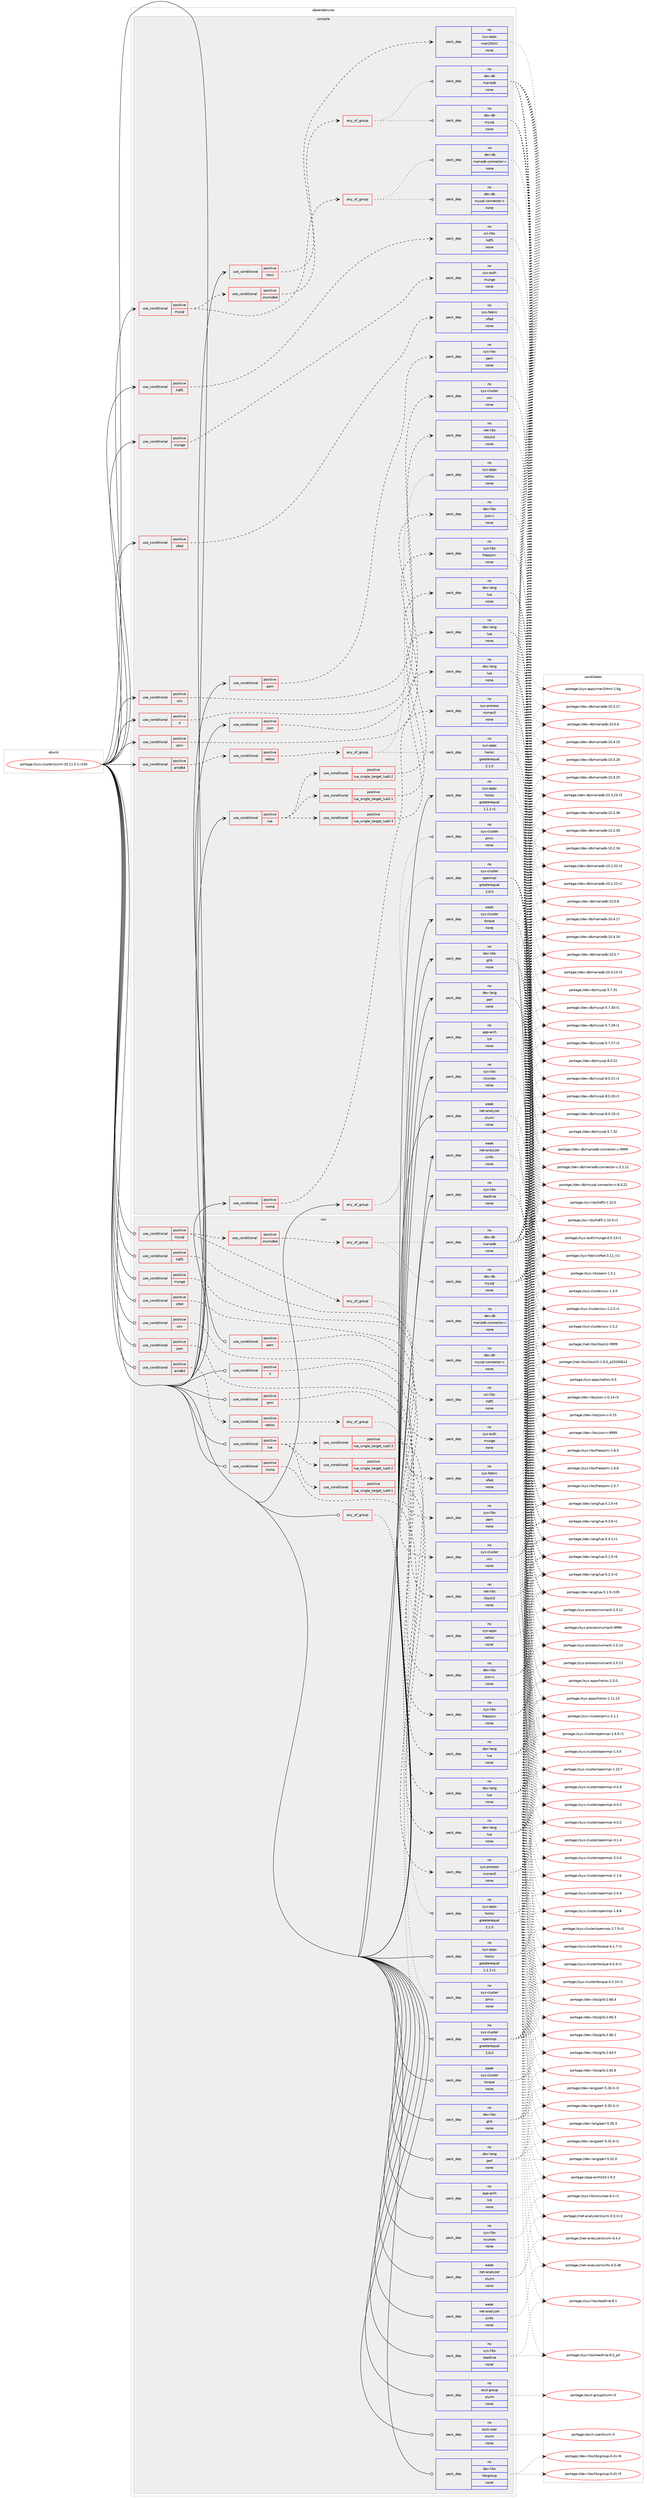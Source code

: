 digraph prolog {

# *************
# Graph options
# *************

newrank=true;
concentrate=true;
compound=true;
graph [rankdir=LR,fontname=Helvetica,fontsize=10,ranksep=1.5];#, ranksep=2.5, nodesep=0.2];
edge  [arrowhead=vee];
node  [fontname=Helvetica,fontsize=10];

# **********
# The ebuild
# **********

subgraph cluster_leftcol {
color=gray;
rank=same;
label=<<i>ebuild</i>>;
id [label="portage://sys-cluster/slurm-20.11.0.1-r100", color=red, width=4, href="../sys-cluster/slurm-20.11.0.1-r100.svg"];
}

# ****************
# The dependencies
# ****************

subgraph cluster_midcol {
color=gray;
label=<<i>dependencies</i>>;
subgraph cluster_compile {
fillcolor="#eeeeee";
style=filled;
label=<<i>compile</i>>;
subgraph any62 {
dependency4125 [label=<<TABLE BORDER="0" CELLBORDER="1" CELLSPACING="0" CELLPADDING="4"><TR><TD CELLPADDING="10">any_of_group</TD></TR></TABLE>>, shape=none, color=red];subgraph pack3140 {
dependency4126 [label=<<TABLE BORDER="0" CELLBORDER="1" CELLSPACING="0" CELLPADDING="4" WIDTH="220"><TR><TD ROWSPAN="6" CELLPADDING="30">pack_dep</TD></TR><TR><TD WIDTH="110">no</TD></TR><TR><TD>sys-cluster</TD></TR><TR><TD>pmix</TD></TR><TR><TD>none</TD></TR><TR><TD></TD></TR></TABLE>>, shape=none, color=blue];
}
dependency4125:e -> dependency4126:w [weight=20,style="dotted",arrowhead="oinv"];
subgraph pack3141 {
dependency4127 [label=<<TABLE BORDER="0" CELLBORDER="1" CELLSPACING="0" CELLPADDING="4" WIDTH="220"><TR><TD ROWSPAN="6" CELLPADDING="30">pack_dep</TD></TR><TR><TD WIDTH="110">no</TD></TR><TR><TD>sys-cluster</TD></TR><TR><TD>openmpi</TD></TR><TR><TD>greaterequal</TD></TR><TR><TD>2.0.0</TD></TR></TABLE>>, shape=none, color=blue];
}
dependency4125:e -> dependency4127:w [weight=20,style="dotted",arrowhead="oinv"];
}
id:e -> dependency4125:w [weight=20,style="solid",arrowhead="vee"];
subgraph cond915 {
dependency4128 [label=<<TABLE BORDER="0" CELLBORDER="1" CELLSPACING="0" CELLPADDING="4"><TR><TD ROWSPAN="3" CELLPADDING="10">use_conditional</TD></TR><TR><TD>positive</TD></TR><TR><TD>X</TD></TR></TABLE>>, shape=none, color=red];
subgraph pack3142 {
dependency4129 [label=<<TABLE BORDER="0" CELLBORDER="1" CELLSPACING="0" CELLPADDING="4" WIDTH="220"><TR><TD ROWSPAN="6" CELLPADDING="30">pack_dep</TD></TR><TR><TD WIDTH="110">no</TD></TR><TR><TD>net-libs</TD></TR><TR><TD>libssh2</TD></TR><TR><TD>none</TD></TR><TR><TD></TD></TR></TABLE>>, shape=none, color=blue];
}
dependency4128:e -> dependency4129:w [weight=20,style="dashed",arrowhead="vee"];
}
id:e -> dependency4128:w [weight=20,style="solid",arrowhead="vee"];
subgraph cond916 {
dependency4130 [label=<<TABLE BORDER="0" CELLBORDER="1" CELLSPACING="0" CELLPADDING="4"><TR><TD ROWSPAN="3" CELLPADDING="10">use_conditional</TD></TR><TR><TD>positive</TD></TR><TR><TD>amd64</TD></TR></TABLE>>, shape=none, color=red];
subgraph cond917 {
dependency4131 [label=<<TABLE BORDER="0" CELLBORDER="1" CELLSPACING="0" CELLPADDING="4"><TR><TD ROWSPAN="3" CELLPADDING="10">use_conditional</TD></TR><TR><TD>positive</TD></TR><TR><TD>netloc</TD></TR></TABLE>>, shape=none, color=red];
subgraph any63 {
dependency4132 [label=<<TABLE BORDER="0" CELLBORDER="1" CELLSPACING="0" CELLPADDING="4"><TR><TD CELLPADDING="10">any_of_group</TD></TR></TABLE>>, shape=none, color=red];subgraph pack3143 {
dependency4133 [label=<<TABLE BORDER="0" CELLBORDER="1" CELLSPACING="0" CELLPADDING="4" WIDTH="220"><TR><TD ROWSPAN="6" CELLPADDING="30">pack_dep</TD></TR><TR><TD WIDTH="110">no</TD></TR><TR><TD>sys-apps</TD></TR><TR><TD>netloc</TD></TR><TR><TD>none</TD></TR><TR><TD></TD></TR></TABLE>>, shape=none, color=blue];
}
dependency4132:e -> dependency4133:w [weight=20,style="dotted",arrowhead="oinv"];
subgraph pack3144 {
dependency4134 [label=<<TABLE BORDER="0" CELLBORDER="1" CELLSPACING="0" CELLPADDING="4" WIDTH="220"><TR><TD ROWSPAN="6" CELLPADDING="30">pack_dep</TD></TR><TR><TD WIDTH="110">no</TD></TR><TR><TD>sys-apps</TD></TR><TR><TD>hwloc</TD></TR><TR><TD>greaterequal</TD></TR><TR><TD>2.1.0</TD></TR></TABLE>>, shape=none, color=blue];
}
dependency4132:e -> dependency4134:w [weight=20,style="dotted",arrowhead="oinv"];
}
dependency4131:e -> dependency4132:w [weight=20,style="dashed",arrowhead="vee"];
}
dependency4130:e -> dependency4131:w [weight=20,style="dashed",arrowhead="vee"];
}
id:e -> dependency4130:w [weight=20,style="solid",arrowhead="vee"];
subgraph cond918 {
dependency4135 [label=<<TABLE BORDER="0" CELLBORDER="1" CELLSPACING="0" CELLPADDING="4"><TR><TD ROWSPAN="3" CELLPADDING="10">use_conditional</TD></TR><TR><TD>positive</TD></TR><TR><TD>hdf5</TD></TR></TABLE>>, shape=none, color=red];
subgraph pack3145 {
dependency4136 [label=<<TABLE BORDER="0" CELLBORDER="1" CELLSPACING="0" CELLPADDING="4" WIDTH="220"><TR><TD ROWSPAN="6" CELLPADDING="30">pack_dep</TD></TR><TR><TD WIDTH="110">no</TD></TR><TR><TD>sci-libs</TD></TR><TR><TD>hdf5</TD></TR><TR><TD>none</TD></TR><TR><TD></TD></TR></TABLE>>, shape=none, color=blue];
}
dependency4135:e -> dependency4136:w [weight=20,style="dashed",arrowhead="vee"];
}
id:e -> dependency4135:w [weight=20,style="solid",arrowhead="vee"];
subgraph cond919 {
dependency4137 [label=<<TABLE BORDER="0" CELLBORDER="1" CELLSPACING="0" CELLPADDING="4"><TR><TD ROWSPAN="3" CELLPADDING="10">use_conditional</TD></TR><TR><TD>positive</TD></TR><TR><TD>html</TD></TR></TABLE>>, shape=none, color=red];
subgraph pack3146 {
dependency4138 [label=<<TABLE BORDER="0" CELLBORDER="1" CELLSPACING="0" CELLPADDING="4" WIDTH="220"><TR><TD ROWSPAN="6" CELLPADDING="30">pack_dep</TD></TR><TR><TD WIDTH="110">no</TD></TR><TR><TD>sys-apps</TD></TR><TR><TD>man2html</TD></TR><TR><TD>none</TD></TR><TR><TD></TD></TR></TABLE>>, shape=none, color=blue];
}
dependency4137:e -> dependency4138:w [weight=20,style="dashed",arrowhead="vee"];
}
id:e -> dependency4137:w [weight=20,style="solid",arrowhead="vee"];
subgraph cond920 {
dependency4139 [label=<<TABLE BORDER="0" CELLBORDER="1" CELLSPACING="0" CELLPADDING="4"><TR><TD ROWSPAN="3" CELLPADDING="10">use_conditional</TD></TR><TR><TD>positive</TD></TR><TR><TD>ipmi</TD></TR></TABLE>>, shape=none, color=red];
subgraph pack3147 {
dependency4140 [label=<<TABLE BORDER="0" CELLBORDER="1" CELLSPACING="0" CELLPADDING="4" WIDTH="220"><TR><TD ROWSPAN="6" CELLPADDING="30">pack_dep</TD></TR><TR><TD WIDTH="110">no</TD></TR><TR><TD>sys-libs</TD></TR><TR><TD>freeipmi</TD></TR><TR><TD>none</TD></TR><TR><TD></TD></TR></TABLE>>, shape=none, color=blue];
}
dependency4139:e -> dependency4140:w [weight=20,style="dashed",arrowhead="vee"];
}
id:e -> dependency4139:w [weight=20,style="solid",arrowhead="vee"];
subgraph cond921 {
dependency4141 [label=<<TABLE BORDER="0" CELLBORDER="1" CELLSPACING="0" CELLPADDING="4"><TR><TD ROWSPAN="3" CELLPADDING="10">use_conditional</TD></TR><TR><TD>positive</TD></TR><TR><TD>json</TD></TR></TABLE>>, shape=none, color=red];
subgraph pack3148 {
dependency4142 [label=<<TABLE BORDER="0" CELLBORDER="1" CELLSPACING="0" CELLPADDING="4" WIDTH="220"><TR><TD ROWSPAN="6" CELLPADDING="30">pack_dep</TD></TR><TR><TD WIDTH="110">no</TD></TR><TR><TD>dev-libs</TD></TR><TR><TD>json-c</TD></TR><TR><TD>none</TD></TR><TR><TD></TD></TR></TABLE>>, shape=none, color=blue];
}
dependency4141:e -> dependency4142:w [weight=20,style="dashed",arrowhead="vee"];
}
id:e -> dependency4141:w [weight=20,style="solid",arrowhead="vee"];
subgraph cond922 {
dependency4143 [label=<<TABLE BORDER="0" CELLBORDER="1" CELLSPACING="0" CELLPADDING="4"><TR><TD ROWSPAN="3" CELLPADDING="10">use_conditional</TD></TR><TR><TD>positive</TD></TR><TR><TD>lua</TD></TR></TABLE>>, shape=none, color=red];
subgraph cond923 {
dependency4144 [label=<<TABLE BORDER="0" CELLBORDER="1" CELLSPACING="0" CELLPADDING="4"><TR><TD ROWSPAN="3" CELLPADDING="10">use_conditional</TD></TR><TR><TD>positive</TD></TR><TR><TD>lua_single_target_lua5-1</TD></TR></TABLE>>, shape=none, color=red];
subgraph pack3149 {
dependency4145 [label=<<TABLE BORDER="0" CELLBORDER="1" CELLSPACING="0" CELLPADDING="4" WIDTH="220"><TR><TD ROWSPAN="6" CELLPADDING="30">pack_dep</TD></TR><TR><TD WIDTH="110">no</TD></TR><TR><TD>dev-lang</TD></TR><TR><TD>lua</TD></TR><TR><TD>none</TD></TR><TR><TD></TD></TR></TABLE>>, shape=none, color=blue];
}
dependency4144:e -> dependency4145:w [weight=20,style="dashed",arrowhead="vee"];
}
dependency4143:e -> dependency4144:w [weight=20,style="dashed",arrowhead="vee"];
subgraph cond924 {
dependency4146 [label=<<TABLE BORDER="0" CELLBORDER="1" CELLSPACING="0" CELLPADDING="4"><TR><TD ROWSPAN="3" CELLPADDING="10">use_conditional</TD></TR><TR><TD>positive</TD></TR><TR><TD>lua_single_target_lua5-2</TD></TR></TABLE>>, shape=none, color=red];
subgraph pack3150 {
dependency4147 [label=<<TABLE BORDER="0" CELLBORDER="1" CELLSPACING="0" CELLPADDING="4" WIDTH="220"><TR><TD ROWSPAN="6" CELLPADDING="30">pack_dep</TD></TR><TR><TD WIDTH="110">no</TD></TR><TR><TD>dev-lang</TD></TR><TR><TD>lua</TD></TR><TR><TD>none</TD></TR><TR><TD></TD></TR></TABLE>>, shape=none, color=blue];
}
dependency4146:e -> dependency4147:w [weight=20,style="dashed",arrowhead="vee"];
}
dependency4143:e -> dependency4146:w [weight=20,style="dashed",arrowhead="vee"];
subgraph cond925 {
dependency4148 [label=<<TABLE BORDER="0" CELLBORDER="1" CELLSPACING="0" CELLPADDING="4"><TR><TD ROWSPAN="3" CELLPADDING="10">use_conditional</TD></TR><TR><TD>positive</TD></TR><TR><TD>lua_single_target_lua5-3</TD></TR></TABLE>>, shape=none, color=red];
subgraph pack3151 {
dependency4149 [label=<<TABLE BORDER="0" CELLBORDER="1" CELLSPACING="0" CELLPADDING="4" WIDTH="220"><TR><TD ROWSPAN="6" CELLPADDING="30">pack_dep</TD></TR><TR><TD WIDTH="110">no</TD></TR><TR><TD>dev-lang</TD></TR><TR><TD>lua</TD></TR><TR><TD>none</TD></TR><TR><TD></TD></TR></TABLE>>, shape=none, color=blue];
}
dependency4148:e -> dependency4149:w [weight=20,style="dashed",arrowhead="vee"];
}
dependency4143:e -> dependency4148:w [weight=20,style="dashed",arrowhead="vee"];
}
id:e -> dependency4143:w [weight=20,style="solid",arrowhead="vee"];
subgraph cond926 {
dependency4150 [label=<<TABLE BORDER="0" CELLBORDER="1" CELLSPACING="0" CELLPADDING="4"><TR><TD ROWSPAN="3" CELLPADDING="10">use_conditional</TD></TR><TR><TD>positive</TD></TR><TR><TD>munge</TD></TR></TABLE>>, shape=none, color=red];
subgraph pack3152 {
dependency4151 [label=<<TABLE BORDER="0" CELLBORDER="1" CELLSPACING="0" CELLPADDING="4" WIDTH="220"><TR><TD ROWSPAN="6" CELLPADDING="30">pack_dep</TD></TR><TR><TD WIDTH="110">no</TD></TR><TR><TD>sys-auth</TD></TR><TR><TD>munge</TD></TR><TR><TD>none</TD></TR><TR><TD></TD></TR></TABLE>>, shape=none, color=blue];
}
dependency4150:e -> dependency4151:w [weight=20,style="dashed",arrowhead="vee"];
}
id:e -> dependency4150:w [weight=20,style="solid",arrowhead="vee"];
subgraph cond927 {
dependency4152 [label=<<TABLE BORDER="0" CELLBORDER="1" CELLSPACING="0" CELLPADDING="4"><TR><TD ROWSPAN="3" CELLPADDING="10">use_conditional</TD></TR><TR><TD>positive</TD></TR><TR><TD>mysql</TD></TR></TABLE>>, shape=none, color=red];
subgraph any64 {
dependency4153 [label=<<TABLE BORDER="0" CELLBORDER="1" CELLSPACING="0" CELLPADDING="4"><TR><TD CELLPADDING="10">any_of_group</TD></TR></TABLE>>, shape=none, color=red];subgraph pack3153 {
dependency4154 [label=<<TABLE BORDER="0" CELLBORDER="1" CELLSPACING="0" CELLPADDING="4" WIDTH="220"><TR><TD ROWSPAN="6" CELLPADDING="30">pack_dep</TD></TR><TR><TD WIDTH="110">no</TD></TR><TR><TD>dev-db</TD></TR><TR><TD>mariadb-connector-c</TD></TR><TR><TD>none</TD></TR><TR><TD></TD></TR></TABLE>>, shape=none, color=blue];
}
dependency4153:e -> dependency4154:w [weight=20,style="dotted",arrowhead="oinv"];
subgraph pack3154 {
dependency4155 [label=<<TABLE BORDER="0" CELLBORDER="1" CELLSPACING="0" CELLPADDING="4" WIDTH="220"><TR><TD ROWSPAN="6" CELLPADDING="30">pack_dep</TD></TR><TR><TD WIDTH="110">no</TD></TR><TR><TD>dev-db</TD></TR><TR><TD>mysql-connector-c</TD></TR><TR><TD>none</TD></TR><TR><TD></TD></TR></TABLE>>, shape=none, color=blue];
}
dependency4153:e -> dependency4155:w [weight=20,style="dotted",arrowhead="oinv"];
}
dependency4152:e -> dependency4153:w [weight=20,style="dashed",arrowhead="vee"];
subgraph cond928 {
dependency4156 [label=<<TABLE BORDER="0" CELLBORDER="1" CELLSPACING="0" CELLPADDING="4"><TR><TD ROWSPAN="3" CELLPADDING="10">use_conditional</TD></TR><TR><TD>positive</TD></TR><TR><TD>slurmdbd</TD></TR></TABLE>>, shape=none, color=red];
subgraph any65 {
dependency4157 [label=<<TABLE BORDER="0" CELLBORDER="1" CELLSPACING="0" CELLPADDING="4"><TR><TD CELLPADDING="10">any_of_group</TD></TR></TABLE>>, shape=none, color=red];subgraph pack3155 {
dependency4158 [label=<<TABLE BORDER="0" CELLBORDER="1" CELLSPACING="0" CELLPADDING="4" WIDTH="220"><TR><TD ROWSPAN="6" CELLPADDING="30">pack_dep</TD></TR><TR><TD WIDTH="110">no</TD></TR><TR><TD>dev-db</TD></TR><TR><TD>mariadb</TD></TR><TR><TD>none</TD></TR><TR><TD></TD></TR></TABLE>>, shape=none, color=blue];
}
dependency4157:e -> dependency4158:w [weight=20,style="dotted",arrowhead="oinv"];
subgraph pack3156 {
dependency4159 [label=<<TABLE BORDER="0" CELLBORDER="1" CELLSPACING="0" CELLPADDING="4" WIDTH="220"><TR><TD ROWSPAN="6" CELLPADDING="30">pack_dep</TD></TR><TR><TD WIDTH="110">no</TD></TR><TR><TD>dev-db</TD></TR><TR><TD>mysql</TD></TR><TR><TD>none</TD></TR><TR><TD></TD></TR></TABLE>>, shape=none, color=blue];
}
dependency4157:e -> dependency4159:w [weight=20,style="dotted",arrowhead="oinv"];
}
dependency4156:e -> dependency4157:w [weight=20,style="dashed",arrowhead="vee"];
}
dependency4152:e -> dependency4156:w [weight=20,style="dashed",arrowhead="vee"];
}
id:e -> dependency4152:w [weight=20,style="solid",arrowhead="vee"];
subgraph cond929 {
dependency4160 [label=<<TABLE BORDER="0" CELLBORDER="1" CELLSPACING="0" CELLPADDING="4"><TR><TD ROWSPAN="3" CELLPADDING="10">use_conditional</TD></TR><TR><TD>positive</TD></TR><TR><TD>numa</TD></TR></TABLE>>, shape=none, color=red];
subgraph pack3157 {
dependency4161 [label=<<TABLE BORDER="0" CELLBORDER="1" CELLSPACING="0" CELLPADDING="4" WIDTH="220"><TR><TD ROWSPAN="6" CELLPADDING="30">pack_dep</TD></TR><TR><TD WIDTH="110">no</TD></TR><TR><TD>sys-process</TD></TR><TR><TD>numactl</TD></TR><TR><TD>none</TD></TR><TR><TD></TD></TR></TABLE>>, shape=none, color=blue];
}
dependency4160:e -> dependency4161:w [weight=20,style="dashed",arrowhead="vee"];
}
id:e -> dependency4160:w [weight=20,style="solid",arrowhead="vee"];
subgraph cond930 {
dependency4162 [label=<<TABLE BORDER="0" CELLBORDER="1" CELLSPACING="0" CELLPADDING="4"><TR><TD ROWSPAN="3" CELLPADDING="10">use_conditional</TD></TR><TR><TD>positive</TD></TR><TR><TD>ofed</TD></TR></TABLE>>, shape=none, color=red];
subgraph pack3158 {
dependency4163 [label=<<TABLE BORDER="0" CELLBORDER="1" CELLSPACING="0" CELLPADDING="4" WIDTH="220"><TR><TD ROWSPAN="6" CELLPADDING="30">pack_dep</TD></TR><TR><TD WIDTH="110">no</TD></TR><TR><TD>sys-fabric</TD></TR><TR><TD>ofed</TD></TR><TR><TD>none</TD></TR><TR><TD></TD></TR></TABLE>>, shape=none, color=blue];
}
dependency4162:e -> dependency4163:w [weight=20,style="dashed",arrowhead="vee"];
}
id:e -> dependency4162:w [weight=20,style="solid",arrowhead="vee"];
subgraph cond931 {
dependency4164 [label=<<TABLE BORDER="0" CELLBORDER="1" CELLSPACING="0" CELLPADDING="4"><TR><TD ROWSPAN="3" CELLPADDING="10">use_conditional</TD></TR><TR><TD>positive</TD></TR><TR><TD>pam</TD></TR></TABLE>>, shape=none, color=red];
subgraph pack3159 {
dependency4165 [label=<<TABLE BORDER="0" CELLBORDER="1" CELLSPACING="0" CELLPADDING="4" WIDTH="220"><TR><TD ROWSPAN="6" CELLPADDING="30">pack_dep</TD></TR><TR><TD WIDTH="110">no</TD></TR><TR><TD>sys-libs</TD></TR><TR><TD>pam</TD></TR><TR><TD>none</TD></TR><TR><TD></TD></TR></TABLE>>, shape=none, color=blue];
}
dependency4164:e -> dependency4165:w [weight=20,style="dashed",arrowhead="vee"];
}
id:e -> dependency4164:w [weight=20,style="solid",arrowhead="vee"];
subgraph cond932 {
dependency4166 [label=<<TABLE BORDER="0" CELLBORDER="1" CELLSPACING="0" CELLPADDING="4"><TR><TD ROWSPAN="3" CELLPADDING="10">use_conditional</TD></TR><TR><TD>positive</TD></TR><TR><TD>ucx</TD></TR></TABLE>>, shape=none, color=red];
subgraph pack3160 {
dependency4167 [label=<<TABLE BORDER="0" CELLBORDER="1" CELLSPACING="0" CELLPADDING="4" WIDTH="220"><TR><TD ROWSPAN="6" CELLPADDING="30">pack_dep</TD></TR><TR><TD WIDTH="110">no</TD></TR><TR><TD>sys-cluster</TD></TR><TR><TD>ucx</TD></TR><TR><TD>none</TD></TR><TR><TD></TD></TR></TABLE>>, shape=none, color=blue];
}
dependency4166:e -> dependency4167:w [weight=20,style="dashed",arrowhead="vee"];
}
id:e -> dependency4166:w [weight=20,style="solid",arrowhead="vee"];
subgraph pack3161 {
dependency4168 [label=<<TABLE BORDER="0" CELLBORDER="1" CELLSPACING="0" CELLPADDING="4" WIDTH="220"><TR><TD ROWSPAN="6" CELLPADDING="30">pack_dep</TD></TR><TR><TD WIDTH="110">no</TD></TR><TR><TD>app-arch</TD></TR><TR><TD>lz4</TD></TR><TR><TD>none</TD></TR><TR><TD></TD></TR></TABLE>>, shape=none, color=blue];
}
id:e -> dependency4168:w [weight=20,style="solid",arrowhead="vee"];
subgraph pack3162 {
dependency4169 [label=<<TABLE BORDER="0" CELLBORDER="1" CELLSPACING="0" CELLPADDING="4" WIDTH="220"><TR><TD ROWSPAN="6" CELLPADDING="30">pack_dep</TD></TR><TR><TD WIDTH="110">no</TD></TR><TR><TD>dev-lang</TD></TR><TR><TD>perl</TD></TR><TR><TD>none</TD></TR><TR><TD></TD></TR></TABLE>>, shape=none, color=blue];
}
id:e -> dependency4169:w [weight=20,style="solid",arrowhead="vee"];
subgraph pack3163 {
dependency4170 [label=<<TABLE BORDER="0" CELLBORDER="1" CELLSPACING="0" CELLPADDING="4" WIDTH="220"><TR><TD ROWSPAN="6" CELLPADDING="30">pack_dep</TD></TR><TR><TD WIDTH="110">no</TD></TR><TR><TD>dev-libs</TD></TR><TR><TD>glib</TD></TR><TR><TD>none</TD></TR><TR><TD></TD></TR></TABLE>>, shape=none, color=blue];
}
id:e -> dependency4170:w [weight=20,style="solid",arrowhead="vee"];
subgraph pack3164 {
dependency4171 [label=<<TABLE BORDER="0" CELLBORDER="1" CELLSPACING="0" CELLPADDING="4" WIDTH="220"><TR><TD ROWSPAN="6" CELLPADDING="30">pack_dep</TD></TR><TR><TD WIDTH="110">no</TD></TR><TR><TD>sys-apps</TD></TR><TR><TD>hwloc</TD></TR><TR><TD>greaterequal</TD></TR><TR><TD>1.1.1-r1</TD></TR></TABLE>>, shape=none, color=blue];
}
id:e -> dependency4171:w [weight=20,style="solid",arrowhead="vee"];
subgraph pack3165 {
dependency4172 [label=<<TABLE BORDER="0" CELLBORDER="1" CELLSPACING="0" CELLPADDING="4" WIDTH="220"><TR><TD ROWSPAN="6" CELLPADDING="30">pack_dep</TD></TR><TR><TD WIDTH="110">no</TD></TR><TR><TD>sys-libs</TD></TR><TR><TD>ncurses</TD></TR><TR><TD>none</TD></TR><TR><TD></TD></TR></TABLE>>, shape=none, color=blue];
}
id:e -> dependency4172:w [weight=20,style="solid",arrowhead="vee"];
subgraph pack3166 {
dependency4173 [label=<<TABLE BORDER="0" CELLBORDER="1" CELLSPACING="0" CELLPADDING="4" WIDTH="220"><TR><TD ROWSPAN="6" CELLPADDING="30">pack_dep</TD></TR><TR><TD WIDTH="110">no</TD></TR><TR><TD>sys-libs</TD></TR><TR><TD>readline</TD></TR><TR><TD>none</TD></TR><TR><TD></TD></TR></TABLE>>, shape=none, color=blue];
}
id:e -> dependency4173:w [weight=20,style="solid",arrowhead="vee"];
subgraph pack3167 {
dependency4174 [label=<<TABLE BORDER="0" CELLBORDER="1" CELLSPACING="0" CELLPADDING="4" WIDTH="220"><TR><TD ROWSPAN="6" CELLPADDING="30">pack_dep</TD></TR><TR><TD WIDTH="110">weak</TD></TR><TR><TD>net-analyzer</TD></TR><TR><TD>sinfo</TD></TR><TR><TD>none</TD></TR><TR><TD></TD></TR></TABLE>>, shape=none, color=blue];
}
id:e -> dependency4174:w [weight=20,style="solid",arrowhead="vee"];
subgraph pack3168 {
dependency4175 [label=<<TABLE BORDER="0" CELLBORDER="1" CELLSPACING="0" CELLPADDING="4" WIDTH="220"><TR><TD ROWSPAN="6" CELLPADDING="30">pack_dep</TD></TR><TR><TD WIDTH="110">weak</TD></TR><TR><TD>net-analyzer</TD></TR><TR><TD>slurm</TD></TR><TR><TD>none</TD></TR><TR><TD></TD></TR></TABLE>>, shape=none, color=blue];
}
id:e -> dependency4175:w [weight=20,style="solid",arrowhead="vee"];
subgraph pack3169 {
dependency4176 [label=<<TABLE BORDER="0" CELLBORDER="1" CELLSPACING="0" CELLPADDING="4" WIDTH="220"><TR><TD ROWSPAN="6" CELLPADDING="30">pack_dep</TD></TR><TR><TD WIDTH="110">weak</TD></TR><TR><TD>sys-cluster</TD></TR><TR><TD>torque</TD></TR><TR><TD>none</TD></TR><TR><TD></TD></TR></TABLE>>, shape=none, color=blue];
}
id:e -> dependency4176:w [weight=20,style="solid",arrowhead="vee"];
}
subgraph cluster_compileandrun {
fillcolor="#eeeeee";
style=filled;
label=<<i>compile and run</i>>;
}
subgraph cluster_run {
fillcolor="#eeeeee";
style=filled;
label=<<i>run</i>>;
subgraph any66 {
dependency4177 [label=<<TABLE BORDER="0" CELLBORDER="1" CELLSPACING="0" CELLPADDING="4"><TR><TD CELLPADDING="10">any_of_group</TD></TR></TABLE>>, shape=none, color=red];subgraph pack3170 {
dependency4178 [label=<<TABLE BORDER="0" CELLBORDER="1" CELLSPACING="0" CELLPADDING="4" WIDTH="220"><TR><TD ROWSPAN="6" CELLPADDING="30">pack_dep</TD></TR><TR><TD WIDTH="110">no</TD></TR><TR><TD>sys-cluster</TD></TR><TR><TD>pmix</TD></TR><TR><TD>none</TD></TR><TR><TD></TD></TR></TABLE>>, shape=none, color=blue];
}
dependency4177:e -> dependency4178:w [weight=20,style="dotted",arrowhead="oinv"];
subgraph pack3171 {
dependency4179 [label=<<TABLE BORDER="0" CELLBORDER="1" CELLSPACING="0" CELLPADDING="4" WIDTH="220"><TR><TD ROWSPAN="6" CELLPADDING="30">pack_dep</TD></TR><TR><TD WIDTH="110">no</TD></TR><TR><TD>sys-cluster</TD></TR><TR><TD>openmpi</TD></TR><TR><TD>greaterequal</TD></TR><TR><TD>2.0.0</TD></TR></TABLE>>, shape=none, color=blue];
}
dependency4177:e -> dependency4179:w [weight=20,style="dotted",arrowhead="oinv"];
}
id:e -> dependency4177:w [weight=20,style="solid",arrowhead="odot"];
subgraph cond933 {
dependency4180 [label=<<TABLE BORDER="0" CELLBORDER="1" CELLSPACING="0" CELLPADDING="4"><TR><TD ROWSPAN="3" CELLPADDING="10">use_conditional</TD></TR><TR><TD>positive</TD></TR><TR><TD>X</TD></TR></TABLE>>, shape=none, color=red];
subgraph pack3172 {
dependency4181 [label=<<TABLE BORDER="0" CELLBORDER="1" CELLSPACING="0" CELLPADDING="4" WIDTH="220"><TR><TD ROWSPAN="6" CELLPADDING="30">pack_dep</TD></TR><TR><TD WIDTH="110">no</TD></TR><TR><TD>net-libs</TD></TR><TR><TD>libssh2</TD></TR><TR><TD>none</TD></TR><TR><TD></TD></TR></TABLE>>, shape=none, color=blue];
}
dependency4180:e -> dependency4181:w [weight=20,style="dashed",arrowhead="vee"];
}
id:e -> dependency4180:w [weight=20,style="solid",arrowhead="odot"];
subgraph cond934 {
dependency4182 [label=<<TABLE BORDER="0" CELLBORDER="1" CELLSPACING="0" CELLPADDING="4"><TR><TD ROWSPAN="3" CELLPADDING="10">use_conditional</TD></TR><TR><TD>positive</TD></TR><TR><TD>amd64</TD></TR></TABLE>>, shape=none, color=red];
subgraph cond935 {
dependency4183 [label=<<TABLE BORDER="0" CELLBORDER="1" CELLSPACING="0" CELLPADDING="4"><TR><TD ROWSPAN="3" CELLPADDING="10">use_conditional</TD></TR><TR><TD>positive</TD></TR><TR><TD>netloc</TD></TR></TABLE>>, shape=none, color=red];
subgraph any67 {
dependency4184 [label=<<TABLE BORDER="0" CELLBORDER="1" CELLSPACING="0" CELLPADDING="4"><TR><TD CELLPADDING="10">any_of_group</TD></TR></TABLE>>, shape=none, color=red];subgraph pack3173 {
dependency4185 [label=<<TABLE BORDER="0" CELLBORDER="1" CELLSPACING="0" CELLPADDING="4" WIDTH="220"><TR><TD ROWSPAN="6" CELLPADDING="30">pack_dep</TD></TR><TR><TD WIDTH="110">no</TD></TR><TR><TD>sys-apps</TD></TR><TR><TD>netloc</TD></TR><TR><TD>none</TD></TR><TR><TD></TD></TR></TABLE>>, shape=none, color=blue];
}
dependency4184:e -> dependency4185:w [weight=20,style="dotted",arrowhead="oinv"];
subgraph pack3174 {
dependency4186 [label=<<TABLE BORDER="0" CELLBORDER="1" CELLSPACING="0" CELLPADDING="4" WIDTH="220"><TR><TD ROWSPAN="6" CELLPADDING="30">pack_dep</TD></TR><TR><TD WIDTH="110">no</TD></TR><TR><TD>sys-apps</TD></TR><TR><TD>hwloc</TD></TR><TR><TD>greaterequal</TD></TR><TR><TD>2.1.0</TD></TR></TABLE>>, shape=none, color=blue];
}
dependency4184:e -> dependency4186:w [weight=20,style="dotted",arrowhead="oinv"];
}
dependency4183:e -> dependency4184:w [weight=20,style="dashed",arrowhead="vee"];
}
dependency4182:e -> dependency4183:w [weight=20,style="dashed",arrowhead="vee"];
}
id:e -> dependency4182:w [weight=20,style="solid",arrowhead="odot"];
subgraph cond936 {
dependency4187 [label=<<TABLE BORDER="0" CELLBORDER="1" CELLSPACING="0" CELLPADDING="4"><TR><TD ROWSPAN="3" CELLPADDING="10">use_conditional</TD></TR><TR><TD>positive</TD></TR><TR><TD>hdf5</TD></TR></TABLE>>, shape=none, color=red];
subgraph pack3175 {
dependency4188 [label=<<TABLE BORDER="0" CELLBORDER="1" CELLSPACING="0" CELLPADDING="4" WIDTH="220"><TR><TD ROWSPAN="6" CELLPADDING="30">pack_dep</TD></TR><TR><TD WIDTH="110">no</TD></TR><TR><TD>sci-libs</TD></TR><TR><TD>hdf5</TD></TR><TR><TD>none</TD></TR><TR><TD></TD></TR></TABLE>>, shape=none, color=blue];
}
dependency4187:e -> dependency4188:w [weight=20,style="dashed",arrowhead="vee"];
}
id:e -> dependency4187:w [weight=20,style="solid",arrowhead="odot"];
subgraph cond937 {
dependency4189 [label=<<TABLE BORDER="0" CELLBORDER="1" CELLSPACING="0" CELLPADDING="4"><TR><TD ROWSPAN="3" CELLPADDING="10">use_conditional</TD></TR><TR><TD>positive</TD></TR><TR><TD>ipmi</TD></TR></TABLE>>, shape=none, color=red];
subgraph pack3176 {
dependency4190 [label=<<TABLE BORDER="0" CELLBORDER="1" CELLSPACING="0" CELLPADDING="4" WIDTH="220"><TR><TD ROWSPAN="6" CELLPADDING="30">pack_dep</TD></TR><TR><TD WIDTH="110">no</TD></TR><TR><TD>sys-libs</TD></TR><TR><TD>freeipmi</TD></TR><TR><TD>none</TD></TR><TR><TD></TD></TR></TABLE>>, shape=none, color=blue];
}
dependency4189:e -> dependency4190:w [weight=20,style="dashed",arrowhead="vee"];
}
id:e -> dependency4189:w [weight=20,style="solid",arrowhead="odot"];
subgraph cond938 {
dependency4191 [label=<<TABLE BORDER="0" CELLBORDER="1" CELLSPACING="0" CELLPADDING="4"><TR><TD ROWSPAN="3" CELLPADDING="10">use_conditional</TD></TR><TR><TD>positive</TD></TR><TR><TD>json</TD></TR></TABLE>>, shape=none, color=red];
subgraph pack3177 {
dependency4192 [label=<<TABLE BORDER="0" CELLBORDER="1" CELLSPACING="0" CELLPADDING="4" WIDTH="220"><TR><TD ROWSPAN="6" CELLPADDING="30">pack_dep</TD></TR><TR><TD WIDTH="110">no</TD></TR><TR><TD>dev-libs</TD></TR><TR><TD>json-c</TD></TR><TR><TD>none</TD></TR><TR><TD></TD></TR></TABLE>>, shape=none, color=blue];
}
dependency4191:e -> dependency4192:w [weight=20,style="dashed",arrowhead="vee"];
}
id:e -> dependency4191:w [weight=20,style="solid",arrowhead="odot"];
subgraph cond939 {
dependency4193 [label=<<TABLE BORDER="0" CELLBORDER="1" CELLSPACING="0" CELLPADDING="4"><TR><TD ROWSPAN="3" CELLPADDING="10">use_conditional</TD></TR><TR><TD>positive</TD></TR><TR><TD>lua</TD></TR></TABLE>>, shape=none, color=red];
subgraph cond940 {
dependency4194 [label=<<TABLE BORDER="0" CELLBORDER="1" CELLSPACING="0" CELLPADDING="4"><TR><TD ROWSPAN="3" CELLPADDING="10">use_conditional</TD></TR><TR><TD>positive</TD></TR><TR><TD>lua_single_target_lua5-1</TD></TR></TABLE>>, shape=none, color=red];
subgraph pack3178 {
dependency4195 [label=<<TABLE BORDER="0" CELLBORDER="1" CELLSPACING="0" CELLPADDING="4" WIDTH="220"><TR><TD ROWSPAN="6" CELLPADDING="30">pack_dep</TD></TR><TR><TD WIDTH="110">no</TD></TR><TR><TD>dev-lang</TD></TR><TR><TD>lua</TD></TR><TR><TD>none</TD></TR><TR><TD></TD></TR></TABLE>>, shape=none, color=blue];
}
dependency4194:e -> dependency4195:w [weight=20,style="dashed",arrowhead="vee"];
}
dependency4193:e -> dependency4194:w [weight=20,style="dashed",arrowhead="vee"];
subgraph cond941 {
dependency4196 [label=<<TABLE BORDER="0" CELLBORDER="1" CELLSPACING="0" CELLPADDING="4"><TR><TD ROWSPAN="3" CELLPADDING="10">use_conditional</TD></TR><TR><TD>positive</TD></TR><TR><TD>lua_single_target_lua5-2</TD></TR></TABLE>>, shape=none, color=red];
subgraph pack3179 {
dependency4197 [label=<<TABLE BORDER="0" CELLBORDER="1" CELLSPACING="0" CELLPADDING="4" WIDTH="220"><TR><TD ROWSPAN="6" CELLPADDING="30">pack_dep</TD></TR><TR><TD WIDTH="110">no</TD></TR><TR><TD>dev-lang</TD></TR><TR><TD>lua</TD></TR><TR><TD>none</TD></TR><TR><TD></TD></TR></TABLE>>, shape=none, color=blue];
}
dependency4196:e -> dependency4197:w [weight=20,style="dashed",arrowhead="vee"];
}
dependency4193:e -> dependency4196:w [weight=20,style="dashed",arrowhead="vee"];
subgraph cond942 {
dependency4198 [label=<<TABLE BORDER="0" CELLBORDER="1" CELLSPACING="0" CELLPADDING="4"><TR><TD ROWSPAN="3" CELLPADDING="10">use_conditional</TD></TR><TR><TD>positive</TD></TR><TR><TD>lua_single_target_lua5-3</TD></TR></TABLE>>, shape=none, color=red];
subgraph pack3180 {
dependency4199 [label=<<TABLE BORDER="0" CELLBORDER="1" CELLSPACING="0" CELLPADDING="4" WIDTH="220"><TR><TD ROWSPAN="6" CELLPADDING="30">pack_dep</TD></TR><TR><TD WIDTH="110">no</TD></TR><TR><TD>dev-lang</TD></TR><TR><TD>lua</TD></TR><TR><TD>none</TD></TR><TR><TD></TD></TR></TABLE>>, shape=none, color=blue];
}
dependency4198:e -> dependency4199:w [weight=20,style="dashed",arrowhead="vee"];
}
dependency4193:e -> dependency4198:w [weight=20,style="dashed",arrowhead="vee"];
}
id:e -> dependency4193:w [weight=20,style="solid",arrowhead="odot"];
subgraph cond943 {
dependency4200 [label=<<TABLE BORDER="0" CELLBORDER="1" CELLSPACING="0" CELLPADDING="4"><TR><TD ROWSPAN="3" CELLPADDING="10">use_conditional</TD></TR><TR><TD>positive</TD></TR><TR><TD>munge</TD></TR></TABLE>>, shape=none, color=red];
subgraph pack3181 {
dependency4201 [label=<<TABLE BORDER="0" CELLBORDER="1" CELLSPACING="0" CELLPADDING="4" WIDTH="220"><TR><TD ROWSPAN="6" CELLPADDING="30">pack_dep</TD></TR><TR><TD WIDTH="110">no</TD></TR><TR><TD>sys-auth</TD></TR><TR><TD>munge</TD></TR><TR><TD>none</TD></TR><TR><TD></TD></TR></TABLE>>, shape=none, color=blue];
}
dependency4200:e -> dependency4201:w [weight=20,style="dashed",arrowhead="vee"];
}
id:e -> dependency4200:w [weight=20,style="solid",arrowhead="odot"];
subgraph cond944 {
dependency4202 [label=<<TABLE BORDER="0" CELLBORDER="1" CELLSPACING="0" CELLPADDING="4"><TR><TD ROWSPAN="3" CELLPADDING="10">use_conditional</TD></TR><TR><TD>positive</TD></TR><TR><TD>mysql</TD></TR></TABLE>>, shape=none, color=red];
subgraph any68 {
dependency4203 [label=<<TABLE BORDER="0" CELLBORDER="1" CELLSPACING="0" CELLPADDING="4"><TR><TD CELLPADDING="10">any_of_group</TD></TR></TABLE>>, shape=none, color=red];subgraph pack3182 {
dependency4204 [label=<<TABLE BORDER="0" CELLBORDER="1" CELLSPACING="0" CELLPADDING="4" WIDTH="220"><TR><TD ROWSPAN="6" CELLPADDING="30">pack_dep</TD></TR><TR><TD WIDTH="110">no</TD></TR><TR><TD>dev-db</TD></TR><TR><TD>mariadb-connector-c</TD></TR><TR><TD>none</TD></TR><TR><TD></TD></TR></TABLE>>, shape=none, color=blue];
}
dependency4203:e -> dependency4204:w [weight=20,style="dotted",arrowhead="oinv"];
subgraph pack3183 {
dependency4205 [label=<<TABLE BORDER="0" CELLBORDER="1" CELLSPACING="0" CELLPADDING="4" WIDTH="220"><TR><TD ROWSPAN="6" CELLPADDING="30">pack_dep</TD></TR><TR><TD WIDTH="110">no</TD></TR><TR><TD>dev-db</TD></TR><TR><TD>mysql-connector-c</TD></TR><TR><TD>none</TD></TR><TR><TD></TD></TR></TABLE>>, shape=none, color=blue];
}
dependency4203:e -> dependency4205:w [weight=20,style="dotted",arrowhead="oinv"];
}
dependency4202:e -> dependency4203:w [weight=20,style="dashed",arrowhead="vee"];
subgraph cond945 {
dependency4206 [label=<<TABLE BORDER="0" CELLBORDER="1" CELLSPACING="0" CELLPADDING="4"><TR><TD ROWSPAN="3" CELLPADDING="10">use_conditional</TD></TR><TR><TD>positive</TD></TR><TR><TD>slurmdbd</TD></TR></TABLE>>, shape=none, color=red];
subgraph any69 {
dependency4207 [label=<<TABLE BORDER="0" CELLBORDER="1" CELLSPACING="0" CELLPADDING="4"><TR><TD CELLPADDING="10">any_of_group</TD></TR></TABLE>>, shape=none, color=red];subgraph pack3184 {
dependency4208 [label=<<TABLE BORDER="0" CELLBORDER="1" CELLSPACING="0" CELLPADDING="4" WIDTH="220"><TR><TD ROWSPAN="6" CELLPADDING="30">pack_dep</TD></TR><TR><TD WIDTH="110">no</TD></TR><TR><TD>dev-db</TD></TR><TR><TD>mariadb</TD></TR><TR><TD>none</TD></TR><TR><TD></TD></TR></TABLE>>, shape=none, color=blue];
}
dependency4207:e -> dependency4208:w [weight=20,style="dotted",arrowhead="oinv"];
subgraph pack3185 {
dependency4209 [label=<<TABLE BORDER="0" CELLBORDER="1" CELLSPACING="0" CELLPADDING="4" WIDTH="220"><TR><TD ROWSPAN="6" CELLPADDING="30">pack_dep</TD></TR><TR><TD WIDTH="110">no</TD></TR><TR><TD>dev-db</TD></TR><TR><TD>mysql</TD></TR><TR><TD>none</TD></TR><TR><TD></TD></TR></TABLE>>, shape=none, color=blue];
}
dependency4207:e -> dependency4209:w [weight=20,style="dotted",arrowhead="oinv"];
}
dependency4206:e -> dependency4207:w [weight=20,style="dashed",arrowhead="vee"];
}
dependency4202:e -> dependency4206:w [weight=20,style="dashed",arrowhead="vee"];
}
id:e -> dependency4202:w [weight=20,style="solid",arrowhead="odot"];
subgraph cond946 {
dependency4210 [label=<<TABLE BORDER="0" CELLBORDER="1" CELLSPACING="0" CELLPADDING="4"><TR><TD ROWSPAN="3" CELLPADDING="10">use_conditional</TD></TR><TR><TD>positive</TD></TR><TR><TD>numa</TD></TR></TABLE>>, shape=none, color=red];
subgraph pack3186 {
dependency4211 [label=<<TABLE BORDER="0" CELLBORDER="1" CELLSPACING="0" CELLPADDING="4" WIDTH="220"><TR><TD ROWSPAN="6" CELLPADDING="30">pack_dep</TD></TR><TR><TD WIDTH="110">no</TD></TR><TR><TD>sys-process</TD></TR><TR><TD>numactl</TD></TR><TR><TD>none</TD></TR><TR><TD></TD></TR></TABLE>>, shape=none, color=blue];
}
dependency4210:e -> dependency4211:w [weight=20,style="dashed",arrowhead="vee"];
}
id:e -> dependency4210:w [weight=20,style="solid",arrowhead="odot"];
subgraph cond947 {
dependency4212 [label=<<TABLE BORDER="0" CELLBORDER="1" CELLSPACING="0" CELLPADDING="4"><TR><TD ROWSPAN="3" CELLPADDING="10">use_conditional</TD></TR><TR><TD>positive</TD></TR><TR><TD>ofed</TD></TR></TABLE>>, shape=none, color=red];
subgraph pack3187 {
dependency4213 [label=<<TABLE BORDER="0" CELLBORDER="1" CELLSPACING="0" CELLPADDING="4" WIDTH="220"><TR><TD ROWSPAN="6" CELLPADDING="30">pack_dep</TD></TR><TR><TD WIDTH="110">no</TD></TR><TR><TD>sys-fabric</TD></TR><TR><TD>ofed</TD></TR><TR><TD>none</TD></TR><TR><TD></TD></TR></TABLE>>, shape=none, color=blue];
}
dependency4212:e -> dependency4213:w [weight=20,style="dashed",arrowhead="vee"];
}
id:e -> dependency4212:w [weight=20,style="solid",arrowhead="odot"];
subgraph cond948 {
dependency4214 [label=<<TABLE BORDER="0" CELLBORDER="1" CELLSPACING="0" CELLPADDING="4"><TR><TD ROWSPAN="3" CELLPADDING="10">use_conditional</TD></TR><TR><TD>positive</TD></TR><TR><TD>pam</TD></TR></TABLE>>, shape=none, color=red];
subgraph pack3188 {
dependency4215 [label=<<TABLE BORDER="0" CELLBORDER="1" CELLSPACING="0" CELLPADDING="4" WIDTH="220"><TR><TD ROWSPAN="6" CELLPADDING="30">pack_dep</TD></TR><TR><TD WIDTH="110">no</TD></TR><TR><TD>sys-libs</TD></TR><TR><TD>pam</TD></TR><TR><TD>none</TD></TR><TR><TD></TD></TR></TABLE>>, shape=none, color=blue];
}
dependency4214:e -> dependency4215:w [weight=20,style="dashed",arrowhead="vee"];
}
id:e -> dependency4214:w [weight=20,style="solid",arrowhead="odot"];
subgraph cond949 {
dependency4216 [label=<<TABLE BORDER="0" CELLBORDER="1" CELLSPACING="0" CELLPADDING="4"><TR><TD ROWSPAN="3" CELLPADDING="10">use_conditional</TD></TR><TR><TD>positive</TD></TR><TR><TD>ucx</TD></TR></TABLE>>, shape=none, color=red];
subgraph pack3189 {
dependency4217 [label=<<TABLE BORDER="0" CELLBORDER="1" CELLSPACING="0" CELLPADDING="4" WIDTH="220"><TR><TD ROWSPAN="6" CELLPADDING="30">pack_dep</TD></TR><TR><TD WIDTH="110">no</TD></TR><TR><TD>sys-cluster</TD></TR><TR><TD>ucx</TD></TR><TR><TD>none</TD></TR><TR><TD></TD></TR></TABLE>>, shape=none, color=blue];
}
dependency4216:e -> dependency4217:w [weight=20,style="dashed",arrowhead="vee"];
}
id:e -> dependency4216:w [weight=20,style="solid",arrowhead="odot"];
subgraph pack3190 {
dependency4218 [label=<<TABLE BORDER="0" CELLBORDER="1" CELLSPACING="0" CELLPADDING="4" WIDTH="220"><TR><TD ROWSPAN="6" CELLPADDING="30">pack_dep</TD></TR><TR><TD WIDTH="110">no</TD></TR><TR><TD>acct-group</TD></TR><TR><TD>slurm</TD></TR><TR><TD>none</TD></TR><TR><TD></TD></TR></TABLE>>, shape=none, color=blue];
}
id:e -> dependency4218:w [weight=20,style="solid",arrowhead="odot"];
subgraph pack3191 {
dependency4219 [label=<<TABLE BORDER="0" CELLBORDER="1" CELLSPACING="0" CELLPADDING="4" WIDTH="220"><TR><TD ROWSPAN="6" CELLPADDING="30">pack_dep</TD></TR><TR><TD WIDTH="110">no</TD></TR><TR><TD>acct-user</TD></TR><TR><TD>slurm</TD></TR><TR><TD>none</TD></TR><TR><TD></TD></TR></TABLE>>, shape=none, color=blue];
}
id:e -> dependency4219:w [weight=20,style="solid",arrowhead="odot"];
subgraph pack3192 {
dependency4220 [label=<<TABLE BORDER="0" CELLBORDER="1" CELLSPACING="0" CELLPADDING="4" WIDTH="220"><TR><TD ROWSPAN="6" CELLPADDING="30">pack_dep</TD></TR><TR><TD WIDTH="110">no</TD></TR><TR><TD>app-arch</TD></TR><TR><TD>lz4</TD></TR><TR><TD>none</TD></TR><TR><TD></TD></TR></TABLE>>, shape=none, color=blue];
}
id:e -> dependency4220:w [weight=20,style="solid",arrowhead="odot"];
subgraph pack3193 {
dependency4221 [label=<<TABLE BORDER="0" CELLBORDER="1" CELLSPACING="0" CELLPADDING="4" WIDTH="220"><TR><TD ROWSPAN="6" CELLPADDING="30">pack_dep</TD></TR><TR><TD WIDTH="110">no</TD></TR><TR><TD>dev-lang</TD></TR><TR><TD>perl</TD></TR><TR><TD>none</TD></TR><TR><TD></TD></TR></TABLE>>, shape=none, color=blue];
}
id:e -> dependency4221:w [weight=20,style="solid",arrowhead="odot"];
subgraph pack3194 {
dependency4222 [label=<<TABLE BORDER="0" CELLBORDER="1" CELLSPACING="0" CELLPADDING="4" WIDTH="220"><TR><TD ROWSPAN="6" CELLPADDING="30">pack_dep</TD></TR><TR><TD WIDTH="110">no</TD></TR><TR><TD>dev-libs</TD></TR><TR><TD>glib</TD></TR><TR><TD>none</TD></TR><TR><TD></TD></TR></TABLE>>, shape=none, color=blue];
}
id:e -> dependency4222:w [weight=20,style="solid",arrowhead="odot"];
subgraph pack3195 {
dependency4223 [label=<<TABLE BORDER="0" CELLBORDER="1" CELLSPACING="0" CELLPADDING="4" WIDTH="220"><TR><TD ROWSPAN="6" CELLPADDING="30">pack_dep</TD></TR><TR><TD WIDTH="110">no</TD></TR><TR><TD>dev-libs</TD></TR><TR><TD>libcgroup</TD></TR><TR><TD>none</TD></TR><TR><TD></TD></TR></TABLE>>, shape=none, color=blue];
}
id:e -> dependency4223:w [weight=20,style="solid",arrowhead="odot"];
subgraph pack3196 {
dependency4224 [label=<<TABLE BORDER="0" CELLBORDER="1" CELLSPACING="0" CELLPADDING="4" WIDTH="220"><TR><TD ROWSPAN="6" CELLPADDING="30">pack_dep</TD></TR><TR><TD WIDTH="110">no</TD></TR><TR><TD>sys-apps</TD></TR><TR><TD>hwloc</TD></TR><TR><TD>greaterequal</TD></TR><TR><TD>1.1.1-r1</TD></TR></TABLE>>, shape=none, color=blue];
}
id:e -> dependency4224:w [weight=20,style="solid",arrowhead="odot"];
subgraph pack3197 {
dependency4225 [label=<<TABLE BORDER="0" CELLBORDER="1" CELLSPACING="0" CELLPADDING="4" WIDTH="220"><TR><TD ROWSPAN="6" CELLPADDING="30">pack_dep</TD></TR><TR><TD WIDTH="110">no</TD></TR><TR><TD>sys-libs</TD></TR><TR><TD>ncurses</TD></TR><TR><TD>none</TD></TR><TR><TD></TD></TR></TABLE>>, shape=none, color=blue];
}
id:e -> dependency4225:w [weight=20,style="solid",arrowhead="odot"];
subgraph pack3198 {
dependency4226 [label=<<TABLE BORDER="0" CELLBORDER="1" CELLSPACING="0" CELLPADDING="4" WIDTH="220"><TR><TD ROWSPAN="6" CELLPADDING="30">pack_dep</TD></TR><TR><TD WIDTH="110">no</TD></TR><TR><TD>sys-libs</TD></TR><TR><TD>readline</TD></TR><TR><TD>none</TD></TR><TR><TD></TD></TR></TABLE>>, shape=none, color=blue];
}
id:e -> dependency4226:w [weight=20,style="solid",arrowhead="odot"];
subgraph pack3199 {
dependency4227 [label=<<TABLE BORDER="0" CELLBORDER="1" CELLSPACING="0" CELLPADDING="4" WIDTH="220"><TR><TD ROWSPAN="6" CELLPADDING="30">pack_dep</TD></TR><TR><TD WIDTH="110">weak</TD></TR><TR><TD>net-analyzer</TD></TR><TR><TD>sinfo</TD></TR><TR><TD>none</TD></TR><TR><TD></TD></TR></TABLE>>, shape=none, color=blue];
}
id:e -> dependency4227:w [weight=20,style="solid",arrowhead="odot"];
subgraph pack3200 {
dependency4228 [label=<<TABLE BORDER="0" CELLBORDER="1" CELLSPACING="0" CELLPADDING="4" WIDTH="220"><TR><TD ROWSPAN="6" CELLPADDING="30">pack_dep</TD></TR><TR><TD WIDTH="110">weak</TD></TR><TR><TD>net-analyzer</TD></TR><TR><TD>slurm</TD></TR><TR><TD>none</TD></TR><TR><TD></TD></TR></TABLE>>, shape=none, color=blue];
}
id:e -> dependency4228:w [weight=20,style="solid",arrowhead="odot"];
subgraph pack3201 {
dependency4229 [label=<<TABLE BORDER="0" CELLBORDER="1" CELLSPACING="0" CELLPADDING="4" WIDTH="220"><TR><TD ROWSPAN="6" CELLPADDING="30">pack_dep</TD></TR><TR><TD WIDTH="110">weak</TD></TR><TR><TD>sys-cluster</TD></TR><TR><TD>torque</TD></TR><TR><TD>none</TD></TR><TR><TD></TD></TR></TABLE>>, shape=none, color=blue];
}
id:e -> dependency4229:w [weight=20,style="solid",arrowhead="odot"];
}
}

# **************
# The candidates
# **************

subgraph cluster_choices {
rank=same;
color=gray;
label=<<i>candidates</i>>;

subgraph choice3140 {
color=black;
nodesep=1;
choice115121115459910811711511610111447112109105120455046494649 [label="portage://sys-cluster/pmix-2.1.1", color=red, width=4,href="../sys-cluster/pmix-2.1.1.svg"];
dependency4126:e -> choice115121115459910811711511610111447112109105120455046494649:w [style=dotted,weight="100"];
}
subgraph choice3141 {
color=black;
nodesep=1;
choice115121115459910811711511610111447111112101110109112105455246484652 [label="portage://sys-cluster/openmpi-4.0.4", color=red, width=4,href="../sys-cluster/openmpi-4.0.4.svg"];
choice115121115459910811711511610111447111112101110109112105455246484651 [label="portage://sys-cluster/openmpi-4.0.3", color=red, width=4,href="../sys-cluster/openmpi-4.0.3.svg"];
choice115121115459910811711511610111447111112101110109112105455246484650 [label="portage://sys-cluster/openmpi-4.0.2", color=red, width=4,href="../sys-cluster/openmpi-4.0.2.svg"];
choice115121115459910811711511610111447111112101110109112105455146494652 [label="portage://sys-cluster/openmpi-3.1.4", color=red, width=4,href="../sys-cluster/openmpi-3.1.4.svg"];
choice115121115459910811711511610111447111112101110109112105455146484652 [label="portage://sys-cluster/openmpi-3.0.4", color=red, width=4,href="../sys-cluster/openmpi-3.0.4.svg"];
choice115121115459910811711511610111447111112101110109112105455046494654 [label="portage://sys-cluster/openmpi-2.1.6", color=red, width=4,href="../sys-cluster/openmpi-2.1.6.svg"];
choice115121115459910811711511610111447111112101110109112105455046484652 [label="portage://sys-cluster/openmpi-2.0.4", color=red, width=4,href="../sys-cluster/openmpi-2.0.4.svg"];
choice115121115459910811711511610111447111112101110109112105454946564656 [label="portage://sys-cluster/openmpi-1.8.8", color=red, width=4,href="../sys-cluster/openmpi-1.8.8.svg"];
choice1151211154599108117115116101114471111121011101091121054549465546534511449 [label="portage://sys-cluster/openmpi-1.7.5-r1", color=red, width=4,href="../sys-cluster/openmpi-1.7.5-r1.svg"];
choice1151211154599108117115116101114471111121011101091121054549465446534511449 [label="portage://sys-cluster/openmpi-1.6.5-r1", color=red, width=4,href="../sys-cluster/openmpi-1.6.5-r1.svg"];
choice115121115459910811711511610111447111112101110109112105454946524653 [label="portage://sys-cluster/openmpi-1.4.5", color=red, width=4,href="../sys-cluster/openmpi-1.4.5.svg"];
choice11512111545991081171151161011144711111210111010911210545494649484655 [label="portage://sys-cluster/openmpi-1.10.7", color=red, width=4,href="../sys-cluster/openmpi-1.10.7.svg"];
dependency4127:e -> choice115121115459910811711511610111447111112101110109112105455246484652:w [style=dotted,weight="100"];
dependency4127:e -> choice115121115459910811711511610111447111112101110109112105455246484651:w [style=dotted,weight="100"];
dependency4127:e -> choice115121115459910811711511610111447111112101110109112105455246484650:w [style=dotted,weight="100"];
dependency4127:e -> choice115121115459910811711511610111447111112101110109112105455146494652:w [style=dotted,weight="100"];
dependency4127:e -> choice115121115459910811711511610111447111112101110109112105455146484652:w [style=dotted,weight="100"];
dependency4127:e -> choice115121115459910811711511610111447111112101110109112105455046494654:w [style=dotted,weight="100"];
dependency4127:e -> choice115121115459910811711511610111447111112101110109112105455046484652:w [style=dotted,weight="100"];
dependency4127:e -> choice115121115459910811711511610111447111112101110109112105454946564656:w [style=dotted,weight="100"];
dependency4127:e -> choice1151211154599108117115116101114471111121011101091121054549465546534511449:w [style=dotted,weight="100"];
dependency4127:e -> choice1151211154599108117115116101114471111121011101091121054549465446534511449:w [style=dotted,weight="100"];
dependency4127:e -> choice115121115459910811711511610111447111112101110109112105454946524653:w [style=dotted,weight="100"];
dependency4127:e -> choice11512111545991081171151161011144711111210111010911210545494649484655:w [style=dotted,weight="100"];
}
subgraph choice3142 {
color=black;
nodesep=1;
choice11010111645108105981154710810598115115104504557575757 [label="portage://net-libs/libssh2-9999", color=red, width=4,href="../net-libs/libssh2-9999.svg"];
choice1101011164510810598115471081059811511510450454946574648951125048504848544952 [label="portage://net-libs/libssh2-1.9.0_p20200614", color=red, width=4,href="../net-libs/libssh2-1.9.0_p20200614.svg"];
dependency4129:e -> choice11010111645108105981154710810598115115104504557575757:w [style=dotted,weight="100"];
dependency4129:e -> choice1101011164510810598115471081059811511510450454946574648951125048504848544952:w [style=dotted,weight="100"];
}
subgraph choice3143 {
color=black;
nodesep=1;
choice1151211154597112112115471101011161081119945484653 [label="portage://sys-apps/netloc-0.5", color=red, width=4,href="../sys-apps/netloc-0.5.svg"];
dependency4133:e -> choice1151211154597112112115471101011161081119945484653:w [style=dotted,weight="100"];
}
subgraph choice3144 {
color=black;
nodesep=1;
choice11512111545971121121154710411910811199455046514648 [label="portage://sys-apps/hwloc-2.3.0", color=red, width=4,href="../sys-apps/hwloc-2.3.0.svg"];
choice115121115459711211211547104119108111994549464949464951 [label="portage://sys-apps/hwloc-1.11.13", color=red, width=4,href="../sys-apps/hwloc-1.11.13.svg"];
dependency4134:e -> choice11512111545971121121154710411910811199455046514648:w [style=dotted,weight="100"];
dependency4134:e -> choice115121115459711211211547104119108111994549464949464951:w [style=dotted,weight="100"];
}
subgraph choice3145 {
color=black;
nodesep=1;
choice1159910545108105981154710410010253454946494846534511449 [label="portage://sci-libs/hdf5-1.10.5-r1", color=red, width=4,href="../sci-libs/hdf5-1.10.5-r1.svg"];
choice115991054510810598115471041001025345494649484653 [label="portage://sci-libs/hdf5-1.10.5", color=red, width=4,href="../sci-libs/hdf5-1.10.5.svg"];
dependency4136:e -> choice1159910545108105981154710410010253454946494846534511449:w [style=dotted,weight="100"];
dependency4136:e -> choice115991054510810598115471041001025345494649484653:w [style=dotted,weight="100"];
}
subgraph choice3146 {
color=black;
nodesep=1;
choice115121115459711211211547109971105010411610910845494654103 [label="portage://sys-apps/man2html-1.6g", color=red, width=4,href="../sys-apps/man2html-1.6g.svg"];
dependency4138:e -> choice115121115459711211211547109971105010411610910845494654103:w [style=dotted,weight="100"];
}
subgraph choice3147 {
color=black;
nodesep=1;
choice115121115451081059811547102114101101105112109105454946544654 [label="portage://sys-libs/freeipmi-1.6.6", color=red, width=4,href="../sys-libs/freeipmi-1.6.6.svg"];
choice115121115451081059811547102114101101105112109105454946544653 [label="portage://sys-libs/freeipmi-1.6.5", color=red, width=4,href="../sys-libs/freeipmi-1.6.5.svg"];
choice115121115451081059811547102114101101105112109105454946534655 [label="portage://sys-libs/freeipmi-1.5.7", color=red, width=4,href="../sys-libs/freeipmi-1.5.7.svg"];
dependency4140:e -> choice115121115451081059811547102114101101105112109105454946544654:w [style=dotted,weight="100"];
dependency4140:e -> choice115121115451081059811547102114101101105112109105454946544653:w [style=dotted,weight="100"];
dependency4140:e -> choice115121115451081059811547102114101101105112109105454946534655:w [style=dotted,weight="100"];
}
subgraph choice3148 {
color=black;
nodesep=1;
choice10010111845108105981154710611511111045994557575757 [label="portage://dev-libs/json-c-9999", color=red, width=4,href="../dev-libs/json-c-9999.svg"];
choice10010111845108105981154710611511111045994548464953 [label="portage://dev-libs/json-c-0.15", color=red, width=4,href="../dev-libs/json-c-0.15.svg"];
choice100101118451081059811547106115111110459945484649524511451 [label="portage://dev-libs/json-c-0.14-r3", color=red, width=4,href="../dev-libs/json-c-0.14-r3.svg"];
dependency4142:e -> choice10010111845108105981154710611511111045994557575757:w [style=dotted,weight="100"];
dependency4142:e -> choice10010111845108105981154710611511111045994548464953:w [style=dotted,weight="100"];
dependency4142:e -> choice100101118451081059811547106115111110459945484649524511451:w [style=dotted,weight="100"];
}
subgraph choice3149 {
color=black;
nodesep=1;
choice100101118451089711010347108117974553465246494511449 [label="portage://dev-lang/lua-5.4.1-r1", color=red, width=4,href="../dev-lang/lua-5.4.1-r1.svg"];
choice100101118451089711010347108117974553465146544511449 [label="portage://dev-lang/lua-5.3.6-r1", color=red, width=4,href="../dev-lang/lua-5.3.6-r1.svg"];
choice100101118451089711010347108117974553465046524511450 [label="portage://dev-lang/lua-5.2.4-r2", color=red, width=4,href="../dev-lang/lua-5.2.4-r2.svg"];
choice100101118451089711010347108117974553464946534511453 [label="portage://dev-lang/lua-5.1.5-r5", color=red, width=4,href="../dev-lang/lua-5.1.5-r5.svg"];
choice100101118451089711010347108117974553464946534511452 [label="portage://dev-lang/lua-5.1.5-r4", color=red, width=4,href="../dev-lang/lua-5.1.5-r4.svg"];
choice1001011184510897110103471081179745534649465345114494853 [label="portage://dev-lang/lua-5.1.5-r105", color=red, width=4,href="../dev-lang/lua-5.1.5-r105.svg"];
dependency4145:e -> choice100101118451089711010347108117974553465246494511449:w [style=dotted,weight="100"];
dependency4145:e -> choice100101118451089711010347108117974553465146544511449:w [style=dotted,weight="100"];
dependency4145:e -> choice100101118451089711010347108117974553465046524511450:w [style=dotted,weight="100"];
dependency4145:e -> choice100101118451089711010347108117974553464946534511453:w [style=dotted,weight="100"];
dependency4145:e -> choice100101118451089711010347108117974553464946534511452:w [style=dotted,weight="100"];
dependency4145:e -> choice1001011184510897110103471081179745534649465345114494853:w [style=dotted,weight="100"];
}
subgraph choice3150 {
color=black;
nodesep=1;
choice100101118451089711010347108117974553465246494511449 [label="portage://dev-lang/lua-5.4.1-r1", color=red, width=4,href="../dev-lang/lua-5.4.1-r1.svg"];
choice100101118451089711010347108117974553465146544511449 [label="portage://dev-lang/lua-5.3.6-r1", color=red, width=4,href="../dev-lang/lua-5.3.6-r1.svg"];
choice100101118451089711010347108117974553465046524511450 [label="portage://dev-lang/lua-5.2.4-r2", color=red, width=4,href="../dev-lang/lua-5.2.4-r2.svg"];
choice100101118451089711010347108117974553464946534511453 [label="portage://dev-lang/lua-5.1.5-r5", color=red, width=4,href="../dev-lang/lua-5.1.5-r5.svg"];
choice100101118451089711010347108117974553464946534511452 [label="portage://dev-lang/lua-5.1.5-r4", color=red, width=4,href="../dev-lang/lua-5.1.5-r4.svg"];
choice1001011184510897110103471081179745534649465345114494853 [label="portage://dev-lang/lua-5.1.5-r105", color=red, width=4,href="../dev-lang/lua-5.1.5-r105.svg"];
dependency4147:e -> choice100101118451089711010347108117974553465246494511449:w [style=dotted,weight="100"];
dependency4147:e -> choice100101118451089711010347108117974553465146544511449:w [style=dotted,weight="100"];
dependency4147:e -> choice100101118451089711010347108117974553465046524511450:w [style=dotted,weight="100"];
dependency4147:e -> choice100101118451089711010347108117974553464946534511453:w [style=dotted,weight="100"];
dependency4147:e -> choice100101118451089711010347108117974553464946534511452:w [style=dotted,weight="100"];
dependency4147:e -> choice1001011184510897110103471081179745534649465345114494853:w [style=dotted,weight="100"];
}
subgraph choice3151 {
color=black;
nodesep=1;
choice100101118451089711010347108117974553465246494511449 [label="portage://dev-lang/lua-5.4.1-r1", color=red, width=4,href="../dev-lang/lua-5.4.1-r1.svg"];
choice100101118451089711010347108117974553465146544511449 [label="portage://dev-lang/lua-5.3.6-r1", color=red, width=4,href="../dev-lang/lua-5.3.6-r1.svg"];
choice100101118451089711010347108117974553465046524511450 [label="portage://dev-lang/lua-5.2.4-r2", color=red, width=4,href="../dev-lang/lua-5.2.4-r2.svg"];
choice100101118451089711010347108117974553464946534511453 [label="portage://dev-lang/lua-5.1.5-r5", color=red, width=4,href="../dev-lang/lua-5.1.5-r5.svg"];
choice100101118451089711010347108117974553464946534511452 [label="portage://dev-lang/lua-5.1.5-r4", color=red, width=4,href="../dev-lang/lua-5.1.5-r4.svg"];
choice1001011184510897110103471081179745534649465345114494853 [label="portage://dev-lang/lua-5.1.5-r105", color=red, width=4,href="../dev-lang/lua-5.1.5-r105.svg"];
dependency4149:e -> choice100101118451089711010347108117974553465246494511449:w [style=dotted,weight="100"];
dependency4149:e -> choice100101118451089711010347108117974553465146544511449:w [style=dotted,weight="100"];
dependency4149:e -> choice100101118451089711010347108117974553465046524511450:w [style=dotted,weight="100"];
dependency4149:e -> choice100101118451089711010347108117974553464946534511453:w [style=dotted,weight="100"];
dependency4149:e -> choice100101118451089711010347108117974553464946534511452:w [style=dotted,weight="100"];
dependency4149:e -> choice1001011184510897110103471081179745534649465345114494853:w [style=dotted,weight="100"];
}
subgraph choice3152 {
color=black;
nodesep=1;
choice115121115459711711610447109117110103101454846534649514511449 [label="portage://sys-auth/munge-0.5.13-r1", color=red, width=4,href="../sys-auth/munge-0.5.13-r1.svg"];
dependency4151:e -> choice115121115459711711610447109117110103101454846534649514511449:w [style=dotted,weight="100"];
}
subgraph choice3153 {
color=black;
nodesep=1;
choice10010111845100984710997114105971009845991111101101019911611111445994557575757 [label="portage://dev-db/mariadb-connector-c-9999", color=red, width=4,href="../dev-db/mariadb-connector-c-9999.svg"];
choice100101118451009847109971141059710098459911111011010199116111114459945514649464949 [label="portage://dev-db/mariadb-connector-c-3.1.11", color=red, width=4,href="../dev-db/mariadb-connector-c-3.1.11.svg"];
dependency4154:e -> choice10010111845100984710997114105971009845991111101101019911611111445994557575757:w [style=dotted,weight="100"];
dependency4154:e -> choice100101118451009847109971141059710098459911111011010199116111114459945514649464949:w [style=dotted,weight="100"];
}
subgraph choice3154 {
color=black;
nodesep=1;
choice100101118451009847109121115113108459911111011010199116111114459945564648465050 [label="portage://dev-db/mysql-connector-c-8.0.22", color=red, width=4,href="../dev-db/mysql-connector-c-8.0.22.svg"];
dependency4155:e -> choice100101118451009847109121115113108459911111011010199116111114459945564648465050:w [style=dotted,weight="100"];
}
subgraph choice3155 {
color=black;
nodesep=1;
choice10010111845100984710997114105971009845494846534656 [label="portage://dev-db/mariadb-10.5.8", color=red, width=4,href="../dev-db/mariadb-10.5.8.svg"];
choice10010111845100984710997114105971009845494846534655 [label="portage://dev-db/mariadb-10.5.7", color=red, width=4,href="../dev-db/mariadb-10.5.7.svg"];
choice10010111845100984710997114105971009845494846534654 [label="portage://dev-db/mariadb-10.5.6", color=red, width=4,href="../dev-db/mariadb-10.5.6.svg"];
choice1001011184510098471099711410597100984549484652464955 [label="portage://dev-db/mariadb-10.4.17", color=red, width=4,href="../dev-db/mariadb-10.4.17.svg"];
choice1001011184510098471099711410597100984549484652464954 [label="portage://dev-db/mariadb-10.4.16", color=red, width=4,href="../dev-db/mariadb-10.4.16.svg"];
choice1001011184510098471099711410597100984549484652464953 [label="portage://dev-db/mariadb-10.4.15", color=red, width=4,href="../dev-db/mariadb-10.4.15.svg"];
choice10010111845100984710997114105971009845494846524649514511451 [label="portage://dev-db/mariadb-10.4.13-r3", color=red, width=4,href="../dev-db/mariadb-10.4.13-r3.svg"];
choice1001011184510098471099711410597100984549484651465055 [label="portage://dev-db/mariadb-10.3.27", color=red, width=4,href="../dev-db/mariadb-10.3.27.svg"];
choice1001011184510098471099711410597100984549484651465054 [label="portage://dev-db/mariadb-10.3.26", color=red, width=4,href="../dev-db/mariadb-10.3.26.svg"];
choice1001011184510098471099711410597100984549484651465053 [label="portage://dev-db/mariadb-10.3.25", color=red, width=4,href="../dev-db/mariadb-10.3.25.svg"];
choice10010111845100984710997114105971009845494846514650514511451 [label="portage://dev-db/mariadb-10.3.23-r3", color=red, width=4,href="../dev-db/mariadb-10.3.23-r3.svg"];
choice1001011184510098471099711410597100984549484650465154 [label="portage://dev-db/mariadb-10.2.36", color=red, width=4,href="../dev-db/mariadb-10.2.36.svg"];
choice1001011184510098471099711410597100984549484650465153 [label="portage://dev-db/mariadb-10.2.35", color=red, width=4,href="../dev-db/mariadb-10.2.35.svg"];
choice1001011184510098471099711410597100984549484650465152 [label="portage://dev-db/mariadb-10.2.34", color=red, width=4,href="../dev-db/mariadb-10.2.34.svg"];
choice10010111845100984710997114105971009845494846504651504511451 [label="portage://dev-db/mariadb-10.2.32-r3", color=red, width=4,href="../dev-db/mariadb-10.2.32-r3.svg"];
choice10010111845100984710997114105971009845494846504650504511450 [label="portage://dev-db/mariadb-10.2.22-r2", color=red, width=4,href="../dev-db/mariadb-10.2.22-r2.svg"];
dependency4158:e -> choice10010111845100984710997114105971009845494846534656:w [style=dotted,weight="100"];
dependency4158:e -> choice10010111845100984710997114105971009845494846534655:w [style=dotted,weight="100"];
dependency4158:e -> choice10010111845100984710997114105971009845494846534654:w [style=dotted,weight="100"];
dependency4158:e -> choice1001011184510098471099711410597100984549484652464955:w [style=dotted,weight="100"];
dependency4158:e -> choice1001011184510098471099711410597100984549484652464954:w [style=dotted,weight="100"];
dependency4158:e -> choice1001011184510098471099711410597100984549484652464953:w [style=dotted,weight="100"];
dependency4158:e -> choice10010111845100984710997114105971009845494846524649514511451:w [style=dotted,weight="100"];
dependency4158:e -> choice1001011184510098471099711410597100984549484651465055:w [style=dotted,weight="100"];
dependency4158:e -> choice1001011184510098471099711410597100984549484651465054:w [style=dotted,weight="100"];
dependency4158:e -> choice1001011184510098471099711410597100984549484651465053:w [style=dotted,weight="100"];
dependency4158:e -> choice10010111845100984710997114105971009845494846514650514511451:w [style=dotted,weight="100"];
dependency4158:e -> choice1001011184510098471099711410597100984549484650465154:w [style=dotted,weight="100"];
dependency4158:e -> choice1001011184510098471099711410597100984549484650465153:w [style=dotted,weight="100"];
dependency4158:e -> choice1001011184510098471099711410597100984549484650465152:w [style=dotted,weight="100"];
dependency4158:e -> choice10010111845100984710997114105971009845494846504651504511451:w [style=dotted,weight="100"];
dependency4158:e -> choice10010111845100984710997114105971009845494846504650504511450:w [style=dotted,weight="100"];
}
subgraph choice3156 {
color=black;
nodesep=1;
choice10010111845100984710912111511310845564648465050 [label="portage://dev-db/mysql-8.0.22", color=red, width=4,href="../dev-db/mysql-8.0.22.svg"];
choice100101118451009847109121115113108455646484650494511449 [label="portage://dev-db/mysql-8.0.21-r1", color=red, width=4,href="../dev-db/mysql-8.0.21-r1.svg"];
choice100101118451009847109121115113108455646484650484511449 [label="portage://dev-db/mysql-8.0.20-r1", color=red, width=4,href="../dev-db/mysql-8.0.20-r1.svg"];
choice100101118451009847109121115113108455646484649574511450 [label="portage://dev-db/mysql-8.0.19-r2", color=red, width=4,href="../dev-db/mysql-8.0.19-r2.svg"];
choice10010111845100984710912111511310845534655465150 [label="portage://dev-db/mysql-5.7.32", color=red, width=4,href="../dev-db/mysql-5.7.32.svg"];
choice10010111845100984710912111511310845534655465149 [label="portage://dev-db/mysql-5.7.31", color=red, width=4,href="../dev-db/mysql-5.7.31.svg"];
choice100101118451009847109121115113108455346554651484511449 [label="portage://dev-db/mysql-5.7.30-r1", color=red, width=4,href="../dev-db/mysql-5.7.30-r1.svg"];
choice100101118451009847109121115113108455346554650574511449 [label="portage://dev-db/mysql-5.7.29-r1", color=red, width=4,href="../dev-db/mysql-5.7.29-r1.svg"];
choice100101118451009847109121115113108455346554650554511450 [label="portage://dev-db/mysql-5.7.27-r2", color=red, width=4,href="../dev-db/mysql-5.7.27-r2.svg"];
dependency4159:e -> choice10010111845100984710912111511310845564648465050:w [style=dotted,weight="100"];
dependency4159:e -> choice100101118451009847109121115113108455646484650494511449:w [style=dotted,weight="100"];
dependency4159:e -> choice100101118451009847109121115113108455646484650484511449:w [style=dotted,weight="100"];
dependency4159:e -> choice100101118451009847109121115113108455646484649574511450:w [style=dotted,weight="100"];
dependency4159:e -> choice10010111845100984710912111511310845534655465150:w [style=dotted,weight="100"];
dependency4159:e -> choice10010111845100984710912111511310845534655465149:w [style=dotted,weight="100"];
dependency4159:e -> choice100101118451009847109121115113108455346554651484511449:w [style=dotted,weight="100"];
dependency4159:e -> choice100101118451009847109121115113108455346554650574511449:w [style=dotted,weight="100"];
dependency4159:e -> choice100101118451009847109121115113108455346554650554511450:w [style=dotted,weight="100"];
}
subgraph choice3157 {
color=black;
nodesep=1;
choice11512111545112114111991011151154711011710997991161084557575757 [label="portage://sys-process/numactl-9999", color=red, width=4,href="../sys-process/numactl-9999.svg"];
choice115121115451121141119910111511547110117109979911610845504648464952 [label="portage://sys-process/numactl-2.0.14", color=red, width=4,href="../sys-process/numactl-2.0.14.svg"];
choice115121115451121141119910111511547110117109979911610845504648464951 [label="portage://sys-process/numactl-2.0.13", color=red, width=4,href="../sys-process/numactl-2.0.13.svg"];
choice115121115451121141119910111511547110117109979911610845504648464950 [label="portage://sys-process/numactl-2.0.12", color=red, width=4,href="../sys-process/numactl-2.0.12.svg"];
dependency4161:e -> choice11512111545112114111991011151154711011710997991161084557575757:w [style=dotted,weight="100"];
dependency4161:e -> choice115121115451121141119910111511547110117109979911610845504648464952:w [style=dotted,weight="100"];
dependency4161:e -> choice115121115451121141119910111511547110117109979911610845504648464951:w [style=dotted,weight="100"];
dependency4161:e -> choice115121115451121141119910111511547110117109979911610845504648464950:w [style=dotted,weight="100"];
}
subgraph choice3158 {
color=black;
nodesep=1;
choice11512111545102979811410599471111021011004551464950951149949 [label="portage://sys-fabric/ofed-3.12_rc1", color=red, width=4,href="../sys-fabric/ofed-3.12_rc1.svg"];
dependency4163:e -> choice11512111545102979811410599471111021011004551464950951149949:w [style=dotted,weight="100"];
}
subgraph choice3159 {
color=black;
nodesep=1;
choice11512111545108105981154711297109454946534649 [label="portage://sys-libs/pam-1.5.1", color=red, width=4,href="../sys-libs/pam-1.5.1.svg"];
dependency4165:e -> choice11512111545108105981154711297109454946534649:w [style=dotted,weight="100"];
}
subgraph choice3160 {
color=black;
nodesep=1;
choice11512111545991081171151161011144711799120454946534650 [label="portage://sys-cluster/ucx-1.5.2", color=red, width=4,href="../sys-cluster/ucx-1.5.2.svg"];
choice11512111545991081171151161011144711799120454946514648 [label="portage://sys-cluster/ucx-1.3.0", color=red, width=4,href="../sys-cluster/ucx-1.3.0.svg"];
choice115121115459910811711511610111447117991204549465046504511449 [label="portage://sys-cluster/ucx-1.2.2-r1", color=red, width=4,href="../sys-cluster/ucx-1.2.2-r1.svg"];
dependency4167:e -> choice11512111545991081171151161011144711799120454946534650:w [style=dotted,weight="100"];
dependency4167:e -> choice11512111545991081171151161011144711799120454946514648:w [style=dotted,weight="100"];
dependency4167:e -> choice115121115459910811711511610111447117991204549465046504511449:w [style=dotted,weight="100"];
}
subgraph choice3161 {
color=black;
nodesep=1;
choice971121124597114991044710812252454946574651 [label="portage://app-arch/lz4-1.9.3", color=red, width=4,href="../app-arch/lz4-1.9.3.svg"];
dependency4168:e -> choice971121124597114991044710812252454946574651:w [style=dotted,weight="100"];
}
subgraph choice3162 {
color=black;
nodesep=1;
choice100101118451089711010347112101114108455346515046484511449 [label="portage://dev-lang/perl-5.32.0-r1", color=red, width=4,href="../dev-lang/perl-5.32.0-r1.svg"];
choice10010111845108971101034711210111410845534651504648 [label="portage://dev-lang/perl-5.32.0", color=red, width=4,href="../dev-lang/perl-5.32.0.svg"];
choice100101118451089711010347112101114108455346514846514511450 [label="portage://dev-lang/perl-5.30.3-r2", color=red, width=4,href="../dev-lang/perl-5.30.3-r2.svg"];
choice100101118451089711010347112101114108455346514846514511449 [label="portage://dev-lang/perl-5.30.3-r1", color=red, width=4,href="../dev-lang/perl-5.30.3-r1.svg"];
choice10010111845108971101034711210111410845534651484651 [label="portage://dev-lang/perl-5.30.3", color=red, width=4,href="../dev-lang/perl-5.30.3.svg"];
dependency4169:e -> choice100101118451089711010347112101114108455346515046484511449:w [style=dotted,weight="100"];
dependency4169:e -> choice10010111845108971101034711210111410845534651504648:w [style=dotted,weight="100"];
dependency4169:e -> choice100101118451089711010347112101114108455346514846514511450:w [style=dotted,weight="100"];
dependency4169:e -> choice100101118451089711010347112101114108455346514846514511449:w [style=dotted,weight="100"];
dependency4169:e -> choice10010111845108971101034711210111410845534651484651:w [style=dotted,weight="100"];
}
subgraph choice3163 {
color=black;
nodesep=1;
choice1001011184510810598115471031081059845504654544652 [label="portage://dev-libs/glib-2.66.4", color=red, width=4,href="../dev-libs/glib-2.66.4.svg"];
choice1001011184510810598115471031081059845504654544651 [label="portage://dev-libs/glib-2.66.3", color=red, width=4,href="../dev-libs/glib-2.66.3.svg"];
choice1001011184510810598115471031081059845504654544650 [label="portage://dev-libs/glib-2.66.2", color=red, width=4,href="../dev-libs/glib-2.66.2.svg"];
choice1001011184510810598115471031081059845504654524653 [label="portage://dev-libs/glib-2.64.5", color=red, width=4,href="../dev-libs/glib-2.64.5.svg"];
choice1001011184510810598115471031081059845504654504654 [label="portage://dev-libs/glib-2.62.6", color=red, width=4,href="../dev-libs/glib-2.62.6.svg"];
dependency4170:e -> choice1001011184510810598115471031081059845504654544652:w [style=dotted,weight="100"];
dependency4170:e -> choice1001011184510810598115471031081059845504654544651:w [style=dotted,weight="100"];
dependency4170:e -> choice1001011184510810598115471031081059845504654544650:w [style=dotted,weight="100"];
dependency4170:e -> choice1001011184510810598115471031081059845504654524653:w [style=dotted,weight="100"];
dependency4170:e -> choice1001011184510810598115471031081059845504654504654:w [style=dotted,weight="100"];
}
subgraph choice3164 {
color=black;
nodesep=1;
choice11512111545971121121154710411910811199455046514648 [label="portage://sys-apps/hwloc-2.3.0", color=red, width=4,href="../sys-apps/hwloc-2.3.0.svg"];
choice115121115459711211211547104119108111994549464949464951 [label="portage://sys-apps/hwloc-1.11.13", color=red, width=4,href="../sys-apps/hwloc-1.11.13.svg"];
dependency4171:e -> choice11512111545971121121154710411910811199455046514648:w [style=dotted,weight="100"];
dependency4171:e -> choice115121115459711211211547104119108111994549464949464951:w [style=dotted,weight="100"];
}
subgraph choice3165 {
color=black;
nodesep=1;
choice11512111545108105981154711099117114115101115455446504511449 [label="portage://sys-libs/ncurses-6.2-r1", color=red, width=4,href="../sys-libs/ncurses-6.2-r1.svg"];
dependency4172:e -> choice11512111545108105981154711099117114115101115455446504511449:w [style=dotted,weight="100"];
}
subgraph choice3166 {
color=black;
nodesep=1;
choice1151211154510810598115471141019710010810511010145564649 [label="portage://sys-libs/readline-8.1", color=red, width=4,href="../sys-libs/readline-8.1.svg"];
choice11512111545108105981154711410197100108105110101455646489511252 [label="portage://sys-libs/readline-8.0_p4", color=red, width=4,href="../sys-libs/readline-8.0_p4.svg"];
dependency4173:e -> choice1151211154510810598115471141019710010810511010145564649:w [style=dotted,weight="100"];
dependency4173:e -> choice11512111545108105981154711410197100108105110101455646489511252:w [style=dotted,weight="100"];
}
subgraph choice3167 {
color=black;
nodesep=1;
choice1101011164597110971081211221011144711510511010211145484648465256 [label="portage://net-analyzer/sinfo-0.0.48", color=red, width=4,href="../net-analyzer/sinfo-0.0.48.svg"];
dependency4174:e -> choice1101011164597110971081211221011144711510511010211145484648465256:w [style=dotted,weight="100"];
}
subgraph choice3168 {
color=black;
nodesep=1;
choice11010111645971109710812112210111447115108117114109454846524651 [label="portage://net-analyzer/slurm-0.4.3", color=red, width=4,href="../net-analyzer/slurm-0.4.3.svg"];
choice110101116459711097108121122101114471151081171141094548465146514511450 [label="portage://net-analyzer/slurm-0.3.3-r2", color=red, width=4,href="../net-analyzer/slurm-0.3.3-r2.svg"];
dependency4175:e -> choice11010111645971109710812112210111447115108117114109454846524651:w [style=dotted,weight="100"];
dependency4175:e -> choice110101116459711097108121122101114471151081171141094548465146514511450:w [style=dotted,weight="100"];
}
subgraph choice3169 {
color=black;
nodesep=1;
choice1151211154599108117115116101114471161111141131171014554464846524511449 [label="portage://sys-cluster/torque-6.0.4-r1", color=red, width=4,href="../sys-cluster/torque-6.0.4-r1.svg"];
choice115121115459910811711511610111447116111114113117101455246504649484511449 [label="portage://sys-cluster/torque-4.2.10-r1", color=red, width=4,href="../sys-cluster/torque-4.2.10-r1.svg"];
choice1151211154599108117115116101114471161111141131171014552464946554511449 [label="portage://sys-cluster/torque-4.1.7-r1", color=red, width=4,href="../sys-cluster/torque-4.1.7-r1.svg"];
dependency4176:e -> choice1151211154599108117115116101114471161111141131171014554464846524511449:w [style=dotted,weight="100"];
dependency4176:e -> choice115121115459910811711511610111447116111114113117101455246504649484511449:w [style=dotted,weight="100"];
dependency4176:e -> choice1151211154599108117115116101114471161111141131171014552464946554511449:w [style=dotted,weight="100"];
}
subgraph choice3170 {
color=black;
nodesep=1;
choice115121115459910811711511610111447112109105120455046494649 [label="portage://sys-cluster/pmix-2.1.1", color=red, width=4,href="../sys-cluster/pmix-2.1.1.svg"];
dependency4178:e -> choice115121115459910811711511610111447112109105120455046494649:w [style=dotted,weight="100"];
}
subgraph choice3171 {
color=black;
nodesep=1;
choice115121115459910811711511610111447111112101110109112105455246484652 [label="portage://sys-cluster/openmpi-4.0.4", color=red, width=4,href="../sys-cluster/openmpi-4.0.4.svg"];
choice115121115459910811711511610111447111112101110109112105455246484651 [label="portage://sys-cluster/openmpi-4.0.3", color=red, width=4,href="../sys-cluster/openmpi-4.0.3.svg"];
choice115121115459910811711511610111447111112101110109112105455246484650 [label="portage://sys-cluster/openmpi-4.0.2", color=red, width=4,href="../sys-cluster/openmpi-4.0.2.svg"];
choice115121115459910811711511610111447111112101110109112105455146494652 [label="portage://sys-cluster/openmpi-3.1.4", color=red, width=4,href="../sys-cluster/openmpi-3.1.4.svg"];
choice115121115459910811711511610111447111112101110109112105455146484652 [label="portage://sys-cluster/openmpi-3.0.4", color=red, width=4,href="../sys-cluster/openmpi-3.0.4.svg"];
choice115121115459910811711511610111447111112101110109112105455046494654 [label="portage://sys-cluster/openmpi-2.1.6", color=red, width=4,href="../sys-cluster/openmpi-2.1.6.svg"];
choice115121115459910811711511610111447111112101110109112105455046484652 [label="portage://sys-cluster/openmpi-2.0.4", color=red, width=4,href="../sys-cluster/openmpi-2.0.4.svg"];
choice115121115459910811711511610111447111112101110109112105454946564656 [label="portage://sys-cluster/openmpi-1.8.8", color=red, width=4,href="../sys-cluster/openmpi-1.8.8.svg"];
choice1151211154599108117115116101114471111121011101091121054549465546534511449 [label="portage://sys-cluster/openmpi-1.7.5-r1", color=red, width=4,href="../sys-cluster/openmpi-1.7.5-r1.svg"];
choice1151211154599108117115116101114471111121011101091121054549465446534511449 [label="portage://sys-cluster/openmpi-1.6.5-r1", color=red, width=4,href="../sys-cluster/openmpi-1.6.5-r1.svg"];
choice115121115459910811711511610111447111112101110109112105454946524653 [label="portage://sys-cluster/openmpi-1.4.5", color=red, width=4,href="../sys-cluster/openmpi-1.4.5.svg"];
choice11512111545991081171151161011144711111210111010911210545494649484655 [label="portage://sys-cluster/openmpi-1.10.7", color=red, width=4,href="../sys-cluster/openmpi-1.10.7.svg"];
dependency4179:e -> choice115121115459910811711511610111447111112101110109112105455246484652:w [style=dotted,weight="100"];
dependency4179:e -> choice115121115459910811711511610111447111112101110109112105455246484651:w [style=dotted,weight="100"];
dependency4179:e -> choice115121115459910811711511610111447111112101110109112105455246484650:w [style=dotted,weight="100"];
dependency4179:e -> choice115121115459910811711511610111447111112101110109112105455146494652:w [style=dotted,weight="100"];
dependency4179:e -> choice115121115459910811711511610111447111112101110109112105455146484652:w [style=dotted,weight="100"];
dependency4179:e -> choice115121115459910811711511610111447111112101110109112105455046494654:w [style=dotted,weight="100"];
dependency4179:e -> choice115121115459910811711511610111447111112101110109112105455046484652:w [style=dotted,weight="100"];
dependency4179:e -> choice115121115459910811711511610111447111112101110109112105454946564656:w [style=dotted,weight="100"];
dependency4179:e -> choice1151211154599108117115116101114471111121011101091121054549465546534511449:w [style=dotted,weight="100"];
dependency4179:e -> choice1151211154599108117115116101114471111121011101091121054549465446534511449:w [style=dotted,weight="100"];
dependency4179:e -> choice115121115459910811711511610111447111112101110109112105454946524653:w [style=dotted,weight="100"];
dependency4179:e -> choice11512111545991081171151161011144711111210111010911210545494649484655:w [style=dotted,weight="100"];
}
subgraph choice3172 {
color=black;
nodesep=1;
choice11010111645108105981154710810598115115104504557575757 [label="portage://net-libs/libssh2-9999", color=red, width=4,href="../net-libs/libssh2-9999.svg"];
choice1101011164510810598115471081059811511510450454946574648951125048504848544952 [label="portage://net-libs/libssh2-1.9.0_p20200614", color=red, width=4,href="../net-libs/libssh2-1.9.0_p20200614.svg"];
dependency4181:e -> choice11010111645108105981154710810598115115104504557575757:w [style=dotted,weight="100"];
dependency4181:e -> choice1101011164510810598115471081059811511510450454946574648951125048504848544952:w [style=dotted,weight="100"];
}
subgraph choice3173 {
color=black;
nodesep=1;
choice1151211154597112112115471101011161081119945484653 [label="portage://sys-apps/netloc-0.5", color=red, width=4,href="../sys-apps/netloc-0.5.svg"];
dependency4185:e -> choice1151211154597112112115471101011161081119945484653:w [style=dotted,weight="100"];
}
subgraph choice3174 {
color=black;
nodesep=1;
choice11512111545971121121154710411910811199455046514648 [label="portage://sys-apps/hwloc-2.3.0", color=red, width=4,href="../sys-apps/hwloc-2.3.0.svg"];
choice115121115459711211211547104119108111994549464949464951 [label="portage://sys-apps/hwloc-1.11.13", color=red, width=4,href="../sys-apps/hwloc-1.11.13.svg"];
dependency4186:e -> choice11512111545971121121154710411910811199455046514648:w [style=dotted,weight="100"];
dependency4186:e -> choice115121115459711211211547104119108111994549464949464951:w [style=dotted,weight="100"];
}
subgraph choice3175 {
color=black;
nodesep=1;
choice1159910545108105981154710410010253454946494846534511449 [label="portage://sci-libs/hdf5-1.10.5-r1", color=red, width=4,href="../sci-libs/hdf5-1.10.5-r1.svg"];
choice115991054510810598115471041001025345494649484653 [label="portage://sci-libs/hdf5-1.10.5", color=red, width=4,href="../sci-libs/hdf5-1.10.5.svg"];
dependency4188:e -> choice1159910545108105981154710410010253454946494846534511449:w [style=dotted,weight="100"];
dependency4188:e -> choice115991054510810598115471041001025345494649484653:w [style=dotted,weight="100"];
}
subgraph choice3176 {
color=black;
nodesep=1;
choice115121115451081059811547102114101101105112109105454946544654 [label="portage://sys-libs/freeipmi-1.6.6", color=red, width=4,href="../sys-libs/freeipmi-1.6.6.svg"];
choice115121115451081059811547102114101101105112109105454946544653 [label="portage://sys-libs/freeipmi-1.6.5", color=red, width=4,href="../sys-libs/freeipmi-1.6.5.svg"];
choice115121115451081059811547102114101101105112109105454946534655 [label="portage://sys-libs/freeipmi-1.5.7", color=red, width=4,href="../sys-libs/freeipmi-1.5.7.svg"];
dependency4190:e -> choice115121115451081059811547102114101101105112109105454946544654:w [style=dotted,weight="100"];
dependency4190:e -> choice115121115451081059811547102114101101105112109105454946544653:w [style=dotted,weight="100"];
dependency4190:e -> choice115121115451081059811547102114101101105112109105454946534655:w [style=dotted,weight="100"];
}
subgraph choice3177 {
color=black;
nodesep=1;
choice10010111845108105981154710611511111045994557575757 [label="portage://dev-libs/json-c-9999", color=red, width=4,href="../dev-libs/json-c-9999.svg"];
choice10010111845108105981154710611511111045994548464953 [label="portage://dev-libs/json-c-0.15", color=red, width=4,href="../dev-libs/json-c-0.15.svg"];
choice100101118451081059811547106115111110459945484649524511451 [label="portage://dev-libs/json-c-0.14-r3", color=red, width=4,href="../dev-libs/json-c-0.14-r3.svg"];
dependency4192:e -> choice10010111845108105981154710611511111045994557575757:w [style=dotted,weight="100"];
dependency4192:e -> choice10010111845108105981154710611511111045994548464953:w [style=dotted,weight="100"];
dependency4192:e -> choice100101118451081059811547106115111110459945484649524511451:w [style=dotted,weight="100"];
}
subgraph choice3178 {
color=black;
nodesep=1;
choice100101118451089711010347108117974553465246494511449 [label="portage://dev-lang/lua-5.4.1-r1", color=red, width=4,href="../dev-lang/lua-5.4.1-r1.svg"];
choice100101118451089711010347108117974553465146544511449 [label="portage://dev-lang/lua-5.3.6-r1", color=red, width=4,href="../dev-lang/lua-5.3.6-r1.svg"];
choice100101118451089711010347108117974553465046524511450 [label="portage://dev-lang/lua-5.2.4-r2", color=red, width=4,href="../dev-lang/lua-5.2.4-r2.svg"];
choice100101118451089711010347108117974553464946534511453 [label="portage://dev-lang/lua-5.1.5-r5", color=red, width=4,href="../dev-lang/lua-5.1.5-r5.svg"];
choice100101118451089711010347108117974553464946534511452 [label="portage://dev-lang/lua-5.1.5-r4", color=red, width=4,href="../dev-lang/lua-5.1.5-r4.svg"];
choice1001011184510897110103471081179745534649465345114494853 [label="portage://dev-lang/lua-5.1.5-r105", color=red, width=4,href="../dev-lang/lua-5.1.5-r105.svg"];
dependency4195:e -> choice100101118451089711010347108117974553465246494511449:w [style=dotted,weight="100"];
dependency4195:e -> choice100101118451089711010347108117974553465146544511449:w [style=dotted,weight="100"];
dependency4195:e -> choice100101118451089711010347108117974553465046524511450:w [style=dotted,weight="100"];
dependency4195:e -> choice100101118451089711010347108117974553464946534511453:w [style=dotted,weight="100"];
dependency4195:e -> choice100101118451089711010347108117974553464946534511452:w [style=dotted,weight="100"];
dependency4195:e -> choice1001011184510897110103471081179745534649465345114494853:w [style=dotted,weight="100"];
}
subgraph choice3179 {
color=black;
nodesep=1;
choice100101118451089711010347108117974553465246494511449 [label="portage://dev-lang/lua-5.4.1-r1", color=red, width=4,href="../dev-lang/lua-5.4.1-r1.svg"];
choice100101118451089711010347108117974553465146544511449 [label="portage://dev-lang/lua-5.3.6-r1", color=red, width=4,href="../dev-lang/lua-5.3.6-r1.svg"];
choice100101118451089711010347108117974553465046524511450 [label="portage://dev-lang/lua-5.2.4-r2", color=red, width=4,href="../dev-lang/lua-5.2.4-r2.svg"];
choice100101118451089711010347108117974553464946534511453 [label="portage://dev-lang/lua-5.1.5-r5", color=red, width=4,href="../dev-lang/lua-5.1.5-r5.svg"];
choice100101118451089711010347108117974553464946534511452 [label="portage://dev-lang/lua-5.1.5-r4", color=red, width=4,href="../dev-lang/lua-5.1.5-r4.svg"];
choice1001011184510897110103471081179745534649465345114494853 [label="portage://dev-lang/lua-5.1.5-r105", color=red, width=4,href="../dev-lang/lua-5.1.5-r105.svg"];
dependency4197:e -> choice100101118451089711010347108117974553465246494511449:w [style=dotted,weight="100"];
dependency4197:e -> choice100101118451089711010347108117974553465146544511449:w [style=dotted,weight="100"];
dependency4197:e -> choice100101118451089711010347108117974553465046524511450:w [style=dotted,weight="100"];
dependency4197:e -> choice100101118451089711010347108117974553464946534511453:w [style=dotted,weight="100"];
dependency4197:e -> choice100101118451089711010347108117974553464946534511452:w [style=dotted,weight="100"];
dependency4197:e -> choice1001011184510897110103471081179745534649465345114494853:w [style=dotted,weight="100"];
}
subgraph choice3180 {
color=black;
nodesep=1;
choice100101118451089711010347108117974553465246494511449 [label="portage://dev-lang/lua-5.4.1-r1", color=red, width=4,href="../dev-lang/lua-5.4.1-r1.svg"];
choice100101118451089711010347108117974553465146544511449 [label="portage://dev-lang/lua-5.3.6-r1", color=red, width=4,href="../dev-lang/lua-5.3.6-r1.svg"];
choice100101118451089711010347108117974553465046524511450 [label="portage://dev-lang/lua-5.2.4-r2", color=red, width=4,href="../dev-lang/lua-5.2.4-r2.svg"];
choice100101118451089711010347108117974553464946534511453 [label="portage://dev-lang/lua-5.1.5-r5", color=red, width=4,href="../dev-lang/lua-5.1.5-r5.svg"];
choice100101118451089711010347108117974553464946534511452 [label="portage://dev-lang/lua-5.1.5-r4", color=red, width=4,href="../dev-lang/lua-5.1.5-r4.svg"];
choice1001011184510897110103471081179745534649465345114494853 [label="portage://dev-lang/lua-5.1.5-r105", color=red, width=4,href="../dev-lang/lua-5.1.5-r105.svg"];
dependency4199:e -> choice100101118451089711010347108117974553465246494511449:w [style=dotted,weight="100"];
dependency4199:e -> choice100101118451089711010347108117974553465146544511449:w [style=dotted,weight="100"];
dependency4199:e -> choice100101118451089711010347108117974553465046524511450:w [style=dotted,weight="100"];
dependency4199:e -> choice100101118451089711010347108117974553464946534511453:w [style=dotted,weight="100"];
dependency4199:e -> choice100101118451089711010347108117974553464946534511452:w [style=dotted,weight="100"];
dependency4199:e -> choice1001011184510897110103471081179745534649465345114494853:w [style=dotted,weight="100"];
}
subgraph choice3181 {
color=black;
nodesep=1;
choice115121115459711711610447109117110103101454846534649514511449 [label="portage://sys-auth/munge-0.5.13-r1", color=red, width=4,href="../sys-auth/munge-0.5.13-r1.svg"];
dependency4201:e -> choice115121115459711711610447109117110103101454846534649514511449:w [style=dotted,weight="100"];
}
subgraph choice3182 {
color=black;
nodesep=1;
choice10010111845100984710997114105971009845991111101101019911611111445994557575757 [label="portage://dev-db/mariadb-connector-c-9999", color=red, width=4,href="../dev-db/mariadb-connector-c-9999.svg"];
choice100101118451009847109971141059710098459911111011010199116111114459945514649464949 [label="portage://dev-db/mariadb-connector-c-3.1.11", color=red, width=4,href="../dev-db/mariadb-connector-c-3.1.11.svg"];
dependency4204:e -> choice10010111845100984710997114105971009845991111101101019911611111445994557575757:w [style=dotted,weight="100"];
dependency4204:e -> choice100101118451009847109971141059710098459911111011010199116111114459945514649464949:w [style=dotted,weight="100"];
}
subgraph choice3183 {
color=black;
nodesep=1;
choice100101118451009847109121115113108459911111011010199116111114459945564648465050 [label="portage://dev-db/mysql-connector-c-8.0.22", color=red, width=4,href="../dev-db/mysql-connector-c-8.0.22.svg"];
dependency4205:e -> choice100101118451009847109121115113108459911111011010199116111114459945564648465050:w [style=dotted,weight="100"];
}
subgraph choice3184 {
color=black;
nodesep=1;
choice10010111845100984710997114105971009845494846534656 [label="portage://dev-db/mariadb-10.5.8", color=red, width=4,href="../dev-db/mariadb-10.5.8.svg"];
choice10010111845100984710997114105971009845494846534655 [label="portage://dev-db/mariadb-10.5.7", color=red, width=4,href="../dev-db/mariadb-10.5.7.svg"];
choice10010111845100984710997114105971009845494846534654 [label="portage://dev-db/mariadb-10.5.6", color=red, width=4,href="../dev-db/mariadb-10.5.6.svg"];
choice1001011184510098471099711410597100984549484652464955 [label="portage://dev-db/mariadb-10.4.17", color=red, width=4,href="../dev-db/mariadb-10.4.17.svg"];
choice1001011184510098471099711410597100984549484652464954 [label="portage://dev-db/mariadb-10.4.16", color=red, width=4,href="../dev-db/mariadb-10.4.16.svg"];
choice1001011184510098471099711410597100984549484652464953 [label="portage://dev-db/mariadb-10.4.15", color=red, width=4,href="../dev-db/mariadb-10.4.15.svg"];
choice10010111845100984710997114105971009845494846524649514511451 [label="portage://dev-db/mariadb-10.4.13-r3", color=red, width=4,href="../dev-db/mariadb-10.4.13-r3.svg"];
choice1001011184510098471099711410597100984549484651465055 [label="portage://dev-db/mariadb-10.3.27", color=red, width=4,href="../dev-db/mariadb-10.3.27.svg"];
choice1001011184510098471099711410597100984549484651465054 [label="portage://dev-db/mariadb-10.3.26", color=red, width=4,href="../dev-db/mariadb-10.3.26.svg"];
choice1001011184510098471099711410597100984549484651465053 [label="portage://dev-db/mariadb-10.3.25", color=red, width=4,href="../dev-db/mariadb-10.3.25.svg"];
choice10010111845100984710997114105971009845494846514650514511451 [label="portage://dev-db/mariadb-10.3.23-r3", color=red, width=4,href="../dev-db/mariadb-10.3.23-r3.svg"];
choice1001011184510098471099711410597100984549484650465154 [label="portage://dev-db/mariadb-10.2.36", color=red, width=4,href="../dev-db/mariadb-10.2.36.svg"];
choice1001011184510098471099711410597100984549484650465153 [label="portage://dev-db/mariadb-10.2.35", color=red, width=4,href="../dev-db/mariadb-10.2.35.svg"];
choice1001011184510098471099711410597100984549484650465152 [label="portage://dev-db/mariadb-10.2.34", color=red, width=4,href="../dev-db/mariadb-10.2.34.svg"];
choice10010111845100984710997114105971009845494846504651504511451 [label="portage://dev-db/mariadb-10.2.32-r3", color=red, width=4,href="../dev-db/mariadb-10.2.32-r3.svg"];
choice10010111845100984710997114105971009845494846504650504511450 [label="portage://dev-db/mariadb-10.2.22-r2", color=red, width=4,href="../dev-db/mariadb-10.2.22-r2.svg"];
dependency4208:e -> choice10010111845100984710997114105971009845494846534656:w [style=dotted,weight="100"];
dependency4208:e -> choice10010111845100984710997114105971009845494846534655:w [style=dotted,weight="100"];
dependency4208:e -> choice10010111845100984710997114105971009845494846534654:w [style=dotted,weight="100"];
dependency4208:e -> choice1001011184510098471099711410597100984549484652464955:w [style=dotted,weight="100"];
dependency4208:e -> choice1001011184510098471099711410597100984549484652464954:w [style=dotted,weight="100"];
dependency4208:e -> choice1001011184510098471099711410597100984549484652464953:w [style=dotted,weight="100"];
dependency4208:e -> choice10010111845100984710997114105971009845494846524649514511451:w [style=dotted,weight="100"];
dependency4208:e -> choice1001011184510098471099711410597100984549484651465055:w [style=dotted,weight="100"];
dependency4208:e -> choice1001011184510098471099711410597100984549484651465054:w [style=dotted,weight="100"];
dependency4208:e -> choice1001011184510098471099711410597100984549484651465053:w [style=dotted,weight="100"];
dependency4208:e -> choice10010111845100984710997114105971009845494846514650514511451:w [style=dotted,weight="100"];
dependency4208:e -> choice1001011184510098471099711410597100984549484650465154:w [style=dotted,weight="100"];
dependency4208:e -> choice1001011184510098471099711410597100984549484650465153:w [style=dotted,weight="100"];
dependency4208:e -> choice1001011184510098471099711410597100984549484650465152:w [style=dotted,weight="100"];
dependency4208:e -> choice10010111845100984710997114105971009845494846504651504511451:w [style=dotted,weight="100"];
dependency4208:e -> choice10010111845100984710997114105971009845494846504650504511450:w [style=dotted,weight="100"];
}
subgraph choice3185 {
color=black;
nodesep=1;
choice10010111845100984710912111511310845564648465050 [label="portage://dev-db/mysql-8.0.22", color=red, width=4,href="../dev-db/mysql-8.0.22.svg"];
choice100101118451009847109121115113108455646484650494511449 [label="portage://dev-db/mysql-8.0.21-r1", color=red, width=4,href="../dev-db/mysql-8.0.21-r1.svg"];
choice100101118451009847109121115113108455646484650484511449 [label="portage://dev-db/mysql-8.0.20-r1", color=red, width=4,href="../dev-db/mysql-8.0.20-r1.svg"];
choice100101118451009847109121115113108455646484649574511450 [label="portage://dev-db/mysql-8.0.19-r2", color=red, width=4,href="../dev-db/mysql-8.0.19-r2.svg"];
choice10010111845100984710912111511310845534655465150 [label="portage://dev-db/mysql-5.7.32", color=red, width=4,href="../dev-db/mysql-5.7.32.svg"];
choice10010111845100984710912111511310845534655465149 [label="portage://dev-db/mysql-5.7.31", color=red, width=4,href="../dev-db/mysql-5.7.31.svg"];
choice100101118451009847109121115113108455346554651484511449 [label="portage://dev-db/mysql-5.7.30-r1", color=red, width=4,href="../dev-db/mysql-5.7.30-r1.svg"];
choice100101118451009847109121115113108455346554650574511449 [label="portage://dev-db/mysql-5.7.29-r1", color=red, width=4,href="../dev-db/mysql-5.7.29-r1.svg"];
choice100101118451009847109121115113108455346554650554511450 [label="portage://dev-db/mysql-5.7.27-r2", color=red, width=4,href="../dev-db/mysql-5.7.27-r2.svg"];
dependency4209:e -> choice10010111845100984710912111511310845564648465050:w [style=dotted,weight="100"];
dependency4209:e -> choice100101118451009847109121115113108455646484650494511449:w [style=dotted,weight="100"];
dependency4209:e -> choice100101118451009847109121115113108455646484650484511449:w [style=dotted,weight="100"];
dependency4209:e -> choice100101118451009847109121115113108455646484649574511450:w [style=dotted,weight="100"];
dependency4209:e -> choice10010111845100984710912111511310845534655465150:w [style=dotted,weight="100"];
dependency4209:e -> choice10010111845100984710912111511310845534655465149:w [style=dotted,weight="100"];
dependency4209:e -> choice100101118451009847109121115113108455346554651484511449:w [style=dotted,weight="100"];
dependency4209:e -> choice100101118451009847109121115113108455346554650574511449:w [style=dotted,weight="100"];
dependency4209:e -> choice100101118451009847109121115113108455346554650554511450:w [style=dotted,weight="100"];
}
subgraph choice3186 {
color=black;
nodesep=1;
choice11512111545112114111991011151154711011710997991161084557575757 [label="portage://sys-process/numactl-9999", color=red, width=4,href="../sys-process/numactl-9999.svg"];
choice115121115451121141119910111511547110117109979911610845504648464952 [label="portage://sys-process/numactl-2.0.14", color=red, width=4,href="../sys-process/numactl-2.0.14.svg"];
choice115121115451121141119910111511547110117109979911610845504648464951 [label="portage://sys-process/numactl-2.0.13", color=red, width=4,href="../sys-process/numactl-2.0.13.svg"];
choice115121115451121141119910111511547110117109979911610845504648464950 [label="portage://sys-process/numactl-2.0.12", color=red, width=4,href="../sys-process/numactl-2.0.12.svg"];
dependency4211:e -> choice11512111545112114111991011151154711011710997991161084557575757:w [style=dotted,weight="100"];
dependency4211:e -> choice115121115451121141119910111511547110117109979911610845504648464952:w [style=dotted,weight="100"];
dependency4211:e -> choice115121115451121141119910111511547110117109979911610845504648464951:w [style=dotted,weight="100"];
dependency4211:e -> choice115121115451121141119910111511547110117109979911610845504648464950:w [style=dotted,weight="100"];
}
subgraph choice3187 {
color=black;
nodesep=1;
choice11512111545102979811410599471111021011004551464950951149949 [label="portage://sys-fabric/ofed-3.12_rc1", color=red, width=4,href="../sys-fabric/ofed-3.12_rc1.svg"];
dependency4213:e -> choice11512111545102979811410599471111021011004551464950951149949:w [style=dotted,weight="100"];
}
subgraph choice3188 {
color=black;
nodesep=1;
choice11512111545108105981154711297109454946534649 [label="portage://sys-libs/pam-1.5.1", color=red, width=4,href="../sys-libs/pam-1.5.1.svg"];
dependency4215:e -> choice11512111545108105981154711297109454946534649:w [style=dotted,weight="100"];
}
subgraph choice3189 {
color=black;
nodesep=1;
choice11512111545991081171151161011144711799120454946534650 [label="portage://sys-cluster/ucx-1.5.2", color=red, width=4,href="../sys-cluster/ucx-1.5.2.svg"];
choice11512111545991081171151161011144711799120454946514648 [label="portage://sys-cluster/ucx-1.3.0", color=red, width=4,href="../sys-cluster/ucx-1.3.0.svg"];
choice115121115459910811711511610111447117991204549465046504511449 [label="portage://sys-cluster/ucx-1.2.2-r1", color=red, width=4,href="../sys-cluster/ucx-1.2.2-r1.svg"];
dependency4217:e -> choice11512111545991081171151161011144711799120454946534650:w [style=dotted,weight="100"];
dependency4217:e -> choice11512111545991081171151161011144711799120454946514648:w [style=dotted,weight="100"];
dependency4217:e -> choice115121115459910811711511610111447117991204549465046504511449:w [style=dotted,weight="100"];
}
subgraph choice3190 {
color=black;
nodesep=1;
choice97999911645103114111117112471151081171141094548 [label="portage://acct-group/slurm-0", color=red, width=4,href="../acct-group/slurm-0.svg"];
dependency4218:e -> choice97999911645103114111117112471151081171141094548:w [style=dotted,weight="100"];
}
subgraph choice3191 {
color=black;
nodesep=1;
choice97999911645117115101114471151081171141094548 [label="portage://acct-user/slurm-0", color=red, width=4,href="../acct-user/slurm-0.svg"];
dependency4219:e -> choice97999911645117115101114471151081171141094548:w [style=dotted,weight="100"];
}
subgraph choice3192 {
color=black;
nodesep=1;
choice971121124597114991044710812252454946574651 [label="portage://app-arch/lz4-1.9.3", color=red, width=4,href="../app-arch/lz4-1.9.3.svg"];
dependency4220:e -> choice971121124597114991044710812252454946574651:w [style=dotted,weight="100"];
}
subgraph choice3193 {
color=black;
nodesep=1;
choice100101118451089711010347112101114108455346515046484511449 [label="portage://dev-lang/perl-5.32.0-r1", color=red, width=4,href="../dev-lang/perl-5.32.0-r1.svg"];
choice10010111845108971101034711210111410845534651504648 [label="portage://dev-lang/perl-5.32.0", color=red, width=4,href="../dev-lang/perl-5.32.0.svg"];
choice100101118451089711010347112101114108455346514846514511450 [label="portage://dev-lang/perl-5.30.3-r2", color=red, width=4,href="../dev-lang/perl-5.30.3-r2.svg"];
choice100101118451089711010347112101114108455346514846514511449 [label="portage://dev-lang/perl-5.30.3-r1", color=red, width=4,href="../dev-lang/perl-5.30.3-r1.svg"];
choice10010111845108971101034711210111410845534651484651 [label="portage://dev-lang/perl-5.30.3", color=red, width=4,href="../dev-lang/perl-5.30.3.svg"];
dependency4221:e -> choice100101118451089711010347112101114108455346515046484511449:w [style=dotted,weight="100"];
dependency4221:e -> choice10010111845108971101034711210111410845534651504648:w [style=dotted,weight="100"];
dependency4221:e -> choice100101118451089711010347112101114108455346514846514511450:w [style=dotted,weight="100"];
dependency4221:e -> choice100101118451089711010347112101114108455346514846514511449:w [style=dotted,weight="100"];
dependency4221:e -> choice10010111845108971101034711210111410845534651484651:w [style=dotted,weight="100"];
}
subgraph choice3194 {
color=black;
nodesep=1;
choice1001011184510810598115471031081059845504654544652 [label="portage://dev-libs/glib-2.66.4", color=red, width=4,href="../dev-libs/glib-2.66.4.svg"];
choice1001011184510810598115471031081059845504654544651 [label="portage://dev-libs/glib-2.66.3", color=red, width=4,href="../dev-libs/glib-2.66.3.svg"];
choice1001011184510810598115471031081059845504654544650 [label="portage://dev-libs/glib-2.66.2", color=red, width=4,href="../dev-libs/glib-2.66.2.svg"];
choice1001011184510810598115471031081059845504654524653 [label="portage://dev-libs/glib-2.64.5", color=red, width=4,href="../dev-libs/glib-2.64.5.svg"];
choice1001011184510810598115471031081059845504654504654 [label="portage://dev-libs/glib-2.62.6", color=red, width=4,href="../dev-libs/glib-2.62.6.svg"];
dependency4222:e -> choice1001011184510810598115471031081059845504654544652:w [style=dotted,weight="100"];
dependency4222:e -> choice1001011184510810598115471031081059845504654544651:w [style=dotted,weight="100"];
dependency4222:e -> choice1001011184510810598115471031081059845504654544650:w [style=dotted,weight="100"];
dependency4222:e -> choice1001011184510810598115471031081059845504654524653:w [style=dotted,weight="100"];
dependency4222:e -> choice1001011184510810598115471031081059845504654504654:w [style=dotted,weight="100"];
}
subgraph choice3195 {
color=black;
nodesep=1;
choice100101118451081059811547108105989910311411111711245484652494511454 [label="portage://dev-libs/libcgroup-0.41-r6", color=red, width=4,href="../dev-libs/libcgroup-0.41-r6.svg"];
choice100101118451081059811547108105989910311411111711245484652494511453 [label="portage://dev-libs/libcgroup-0.41-r5", color=red, width=4,href="../dev-libs/libcgroup-0.41-r5.svg"];
dependency4223:e -> choice100101118451081059811547108105989910311411111711245484652494511454:w [style=dotted,weight="100"];
dependency4223:e -> choice100101118451081059811547108105989910311411111711245484652494511453:w [style=dotted,weight="100"];
}
subgraph choice3196 {
color=black;
nodesep=1;
choice11512111545971121121154710411910811199455046514648 [label="portage://sys-apps/hwloc-2.3.0", color=red, width=4,href="../sys-apps/hwloc-2.3.0.svg"];
choice115121115459711211211547104119108111994549464949464951 [label="portage://sys-apps/hwloc-1.11.13", color=red, width=4,href="../sys-apps/hwloc-1.11.13.svg"];
dependency4224:e -> choice11512111545971121121154710411910811199455046514648:w [style=dotted,weight="100"];
dependency4224:e -> choice115121115459711211211547104119108111994549464949464951:w [style=dotted,weight="100"];
}
subgraph choice3197 {
color=black;
nodesep=1;
choice11512111545108105981154711099117114115101115455446504511449 [label="portage://sys-libs/ncurses-6.2-r1", color=red, width=4,href="../sys-libs/ncurses-6.2-r1.svg"];
dependency4225:e -> choice11512111545108105981154711099117114115101115455446504511449:w [style=dotted,weight="100"];
}
subgraph choice3198 {
color=black;
nodesep=1;
choice1151211154510810598115471141019710010810511010145564649 [label="portage://sys-libs/readline-8.1", color=red, width=4,href="../sys-libs/readline-8.1.svg"];
choice11512111545108105981154711410197100108105110101455646489511252 [label="portage://sys-libs/readline-8.0_p4", color=red, width=4,href="../sys-libs/readline-8.0_p4.svg"];
dependency4226:e -> choice1151211154510810598115471141019710010810511010145564649:w [style=dotted,weight="100"];
dependency4226:e -> choice11512111545108105981154711410197100108105110101455646489511252:w [style=dotted,weight="100"];
}
subgraph choice3199 {
color=black;
nodesep=1;
choice1101011164597110971081211221011144711510511010211145484648465256 [label="portage://net-analyzer/sinfo-0.0.48", color=red, width=4,href="../net-analyzer/sinfo-0.0.48.svg"];
dependency4227:e -> choice1101011164597110971081211221011144711510511010211145484648465256:w [style=dotted,weight="100"];
}
subgraph choice3200 {
color=black;
nodesep=1;
choice11010111645971109710812112210111447115108117114109454846524651 [label="portage://net-analyzer/slurm-0.4.3", color=red, width=4,href="../net-analyzer/slurm-0.4.3.svg"];
choice110101116459711097108121122101114471151081171141094548465146514511450 [label="portage://net-analyzer/slurm-0.3.3-r2", color=red, width=4,href="../net-analyzer/slurm-0.3.3-r2.svg"];
dependency4228:e -> choice11010111645971109710812112210111447115108117114109454846524651:w [style=dotted,weight="100"];
dependency4228:e -> choice110101116459711097108121122101114471151081171141094548465146514511450:w [style=dotted,weight="100"];
}
subgraph choice3201 {
color=black;
nodesep=1;
choice1151211154599108117115116101114471161111141131171014554464846524511449 [label="portage://sys-cluster/torque-6.0.4-r1", color=red, width=4,href="../sys-cluster/torque-6.0.4-r1.svg"];
choice115121115459910811711511610111447116111114113117101455246504649484511449 [label="portage://sys-cluster/torque-4.2.10-r1", color=red, width=4,href="../sys-cluster/torque-4.2.10-r1.svg"];
choice1151211154599108117115116101114471161111141131171014552464946554511449 [label="portage://sys-cluster/torque-4.1.7-r1", color=red, width=4,href="../sys-cluster/torque-4.1.7-r1.svg"];
dependency4229:e -> choice1151211154599108117115116101114471161111141131171014554464846524511449:w [style=dotted,weight="100"];
dependency4229:e -> choice115121115459910811711511610111447116111114113117101455246504649484511449:w [style=dotted,weight="100"];
dependency4229:e -> choice1151211154599108117115116101114471161111141131171014552464946554511449:w [style=dotted,weight="100"];
}
}

}
